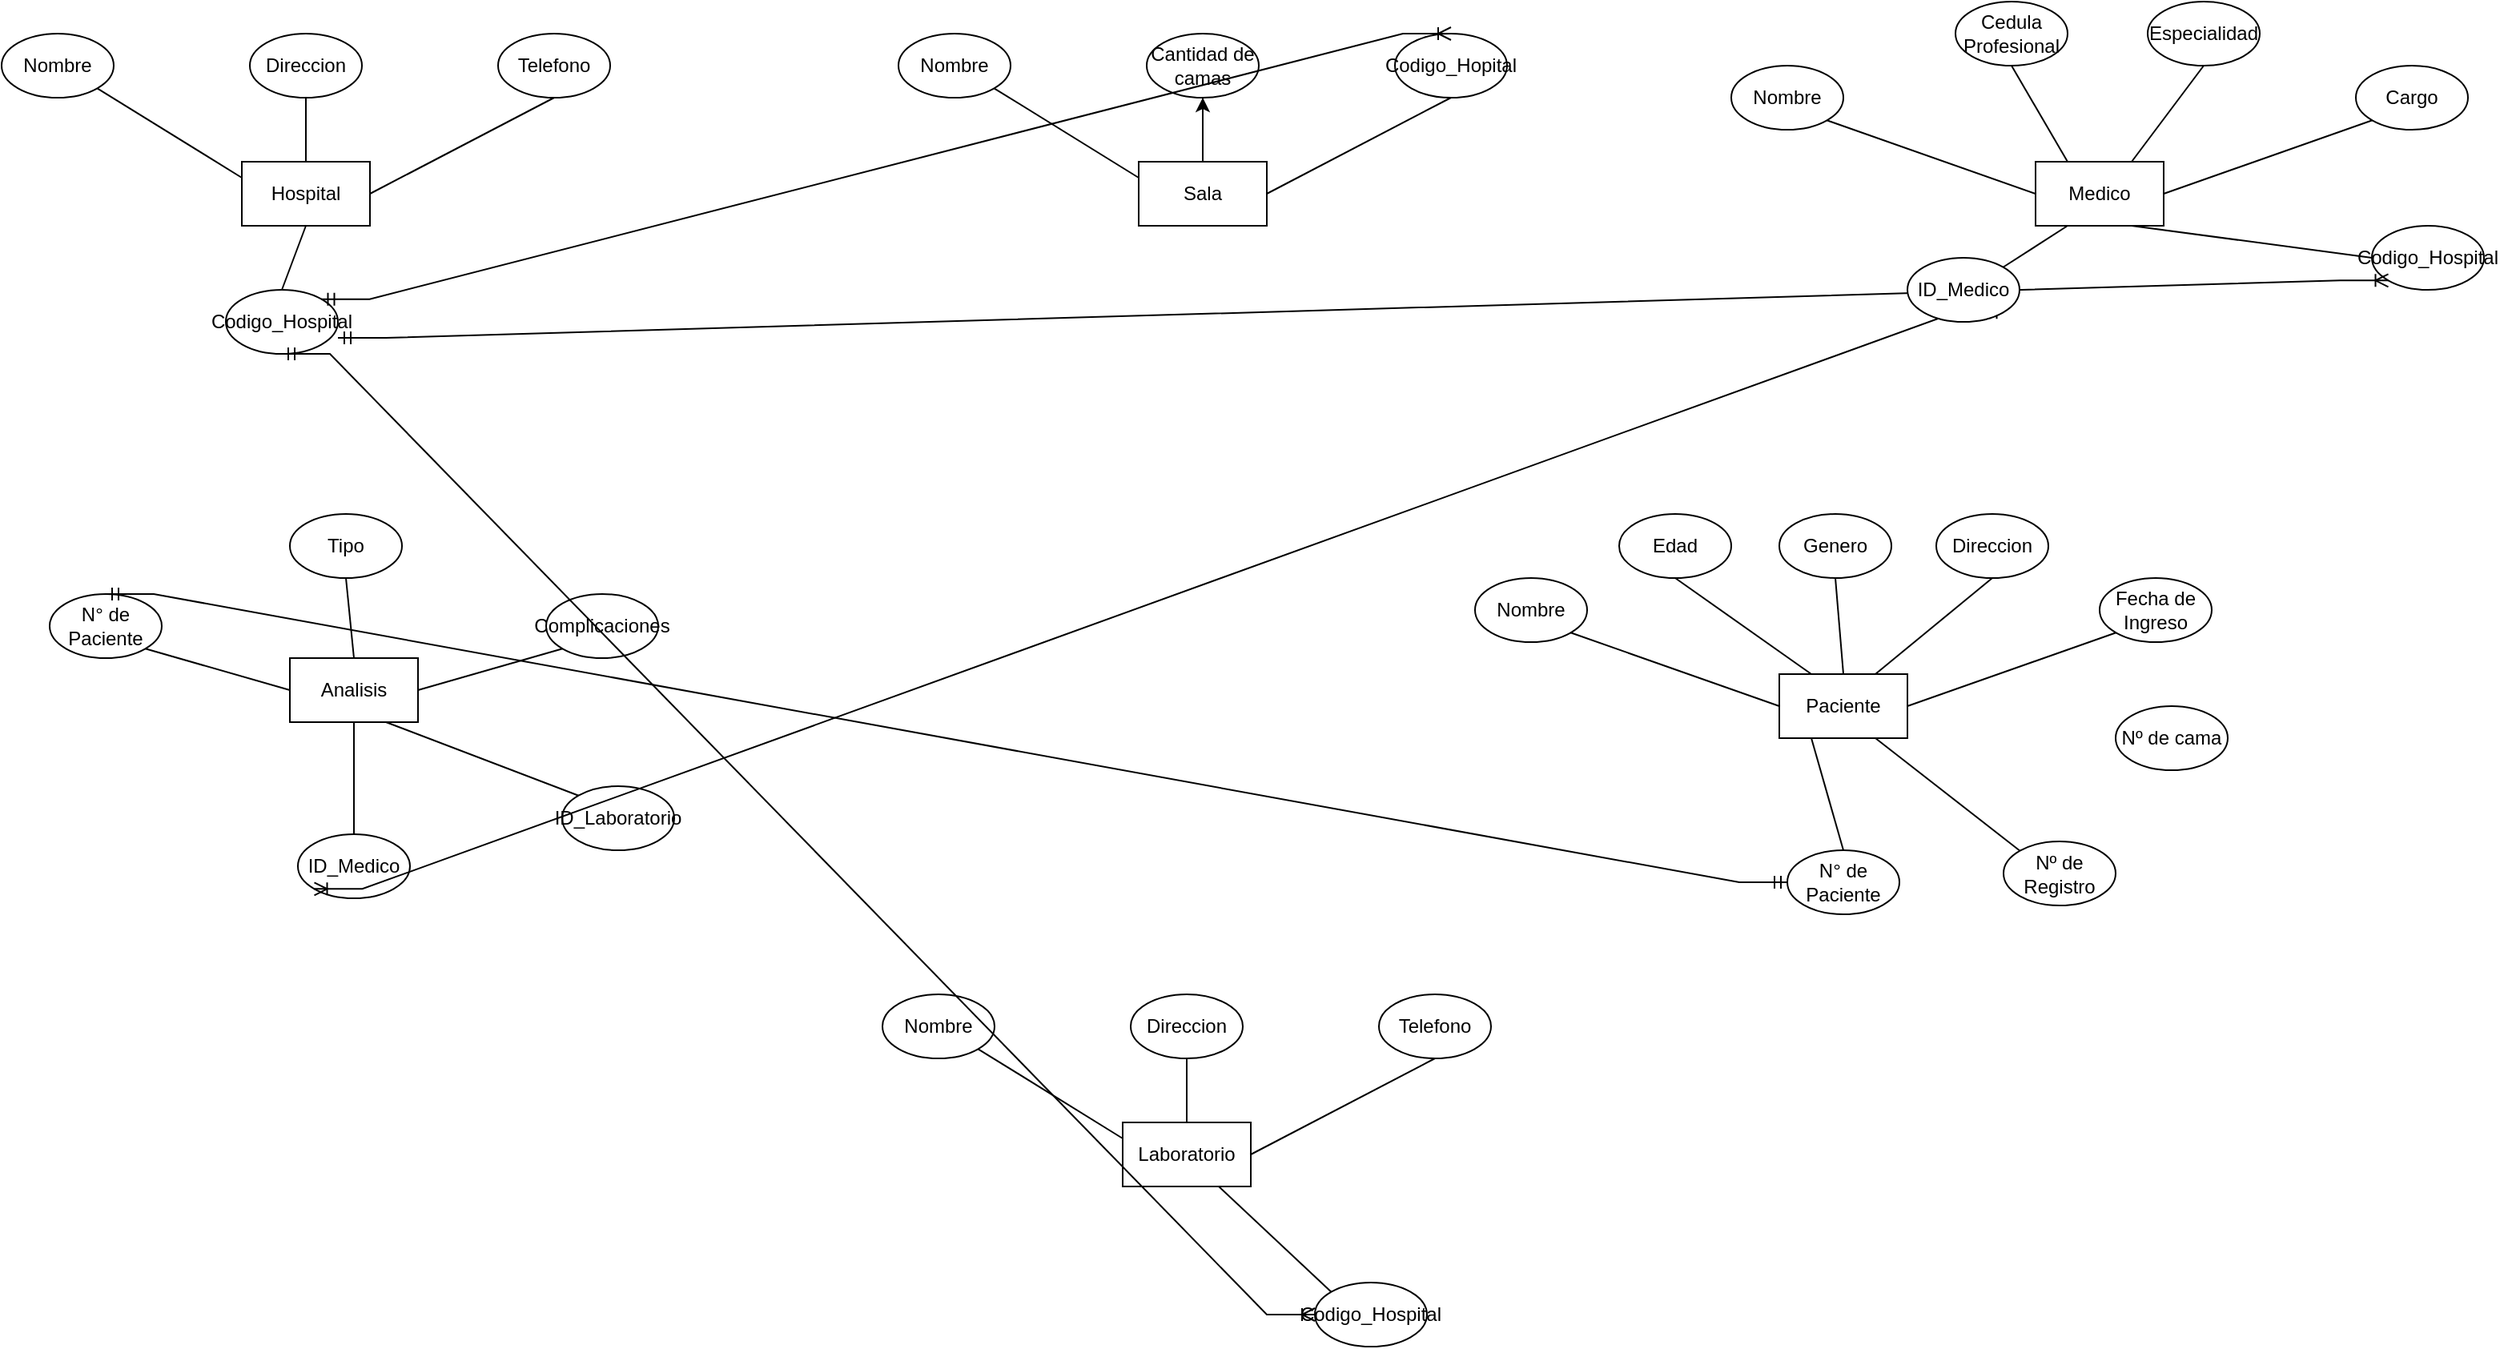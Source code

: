 <mxfile version="24.2.3" type="device" pages="2">
  <diagram id="--KN9wBG1ufBJd41Dy8y" name="Página-1">
    <mxGraphModel dx="2472" dy="1082" grid="1" gridSize="10" guides="1" tooltips="1" connect="1" arrows="1" fold="1" page="1" pageScale="1" pageWidth="827" pageHeight="1169" math="0" shadow="0">
      <root>
        <mxCell id="0" />
        <mxCell id="1" parent="0" />
        <mxCell id="BkAY-ERydtgyIVEjng0j-1" value="Nombre" style="ellipse;whiteSpace=wrap;html=1;" parent="1" vertex="1">
          <mxGeometry x="970" y="420" width="70" height="40" as="geometry" />
        </mxCell>
        <mxCell id="BkAY-ERydtgyIVEjng0j-2" value="Paciente" style="rounded=0;whiteSpace=wrap;html=1;" parent="1" vertex="1">
          <mxGeometry x="1160" y="480" width="80" height="40" as="geometry" />
        </mxCell>
        <mxCell id="BkAY-ERydtgyIVEjng0j-3" value="Edad" style="ellipse;whiteSpace=wrap;html=1;" parent="1" vertex="1">
          <mxGeometry x="1060" y="380" width="70" height="40" as="geometry" />
        </mxCell>
        <mxCell id="BkAY-ERydtgyIVEjng0j-4" value="Genero" style="ellipse;whiteSpace=wrap;html=1;" parent="1" vertex="1">
          <mxGeometry x="1160" y="380" width="70" height="40" as="geometry" />
        </mxCell>
        <mxCell id="BkAY-ERydtgyIVEjng0j-6" value="Direccion" style="ellipse;whiteSpace=wrap;html=1;" parent="1" vertex="1">
          <mxGeometry x="1258" y="380" width="70" height="40" as="geometry" />
        </mxCell>
        <mxCell id="BkAY-ERydtgyIVEjng0j-7" value="Fecha de Ingreso" style="ellipse;whiteSpace=wrap;html=1;" parent="1" vertex="1">
          <mxGeometry x="1360" y="420" width="70" height="40" as="geometry" />
        </mxCell>
        <mxCell id="BkAY-ERydtgyIVEjng0j-11" value="" style="endArrow=none;html=1;rounded=0;entryX=1;entryY=1;entryDx=0;entryDy=0;exitX=0;exitY=0.5;exitDx=0;exitDy=0;" parent="1" source="BkAY-ERydtgyIVEjng0j-2" target="BkAY-ERydtgyIVEjng0j-1" edge="1">
          <mxGeometry width="50" height="50" relative="1" as="geometry">
            <mxPoint x="1220" y="510" as="sourcePoint" />
            <mxPoint x="1050" y="460" as="targetPoint" />
          </mxGeometry>
        </mxCell>
        <mxCell id="BkAY-ERydtgyIVEjng0j-12" value="" style="endArrow=none;html=1;rounded=0;entryX=0.5;entryY=1;entryDx=0;entryDy=0;exitX=0.25;exitY=0;exitDx=0;exitDy=0;" parent="1" source="BkAY-ERydtgyIVEjng0j-2" target="BkAY-ERydtgyIVEjng0j-3" edge="1">
          <mxGeometry width="50" height="50" relative="1" as="geometry">
            <mxPoint x="1170" y="470" as="sourcePoint" />
            <mxPoint x="1100" y="430" as="targetPoint" />
          </mxGeometry>
        </mxCell>
        <mxCell id="BkAY-ERydtgyIVEjng0j-13" value="" style="endArrow=none;html=1;rounded=0;entryX=1;entryY=0.5;entryDx=0;entryDy=0;exitX=0;exitY=1;exitDx=0;exitDy=0;" parent="1" source="BkAY-ERydtgyIVEjng0j-7" target="BkAY-ERydtgyIVEjng0j-2" edge="1">
          <mxGeometry width="50" height="50" relative="1" as="geometry">
            <mxPoint x="1320" y="466" as="sourcePoint" />
            <mxPoint x="1200" y="430" as="targetPoint" />
          </mxGeometry>
        </mxCell>
        <mxCell id="BkAY-ERydtgyIVEjng0j-15" value="" style="endArrow=none;html=1;rounded=0;entryX=0.5;entryY=1;entryDx=0;entryDy=0;exitX=0.75;exitY=0;exitDx=0;exitDy=0;" parent="1" source="BkAY-ERydtgyIVEjng0j-2" target="BkAY-ERydtgyIVEjng0j-6" edge="1">
          <mxGeometry width="50" height="50" relative="1" as="geometry">
            <mxPoint x="1180" y="520" as="sourcePoint" />
            <mxPoint x="1060" y="484" as="targetPoint" />
          </mxGeometry>
        </mxCell>
        <mxCell id="BkAY-ERydtgyIVEjng0j-16" value="" style="endArrow=none;html=1;rounded=0;entryX=0.5;entryY=1;entryDx=0;entryDy=0;exitX=0.5;exitY=0;exitDx=0;exitDy=0;" parent="1" source="BkAY-ERydtgyIVEjng0j-2" target="BkAY-ERydtgyIVEjng0j-4" edge="1">
          <mxGeometry width="50" height="50" relative="1" as="geometry">
            <mxPoint x="1195" y="470" as="sourcePoint" />
            <mxPoint x="1070" y="494" as="targetPoint" />
          </mxGeometry>
        </mxCell>
        <mxCell id="BkAY-ERydtgyIVEjng0j-17" value="Medico" style="rounded=0;whiteSpace=wrap;html=1;" parent="1" vertex="1">
          <mxGeometry x="1320" y="160" width="80" height="40" as="geometry" />
        </mxCell>
        <mxCell id="BkAY-ERydtgyIVEjng0j-18" value="Nombre" style="ellipse;whiteSpace=wrap;html=1;" parent="1" vertex="1">
          <mxGeometry x="1130" y="100" width="70" height="40" as="geometry" />
        </mxCell>
        <mxCell id="BkAY-ERydtgyIVEjng0j-19" value="Cedula Profesional" style="ellipse;whiteSpace=wrap;html=1;" parent="1" vertex="1">
          <mxGeometry x="1270" y="60" width="70" height="40" as="geometry" />
        </mxCell>
        <mxCell id="BkAY-ERydtgyIVEjng0j-20" value="Especialidad" style="ellipse;whiteSpace=wrap;html=1;" parent="1" vertex="1">
          <mxGeometry x="1390" y="60" width="70" height="40" as="geometry" />
        </mxCell>
        <mxCell id="BkAY-ERydtgyIVEjng0j-21" value="Cargo" style="ellipse;whiteSpace=wrap;html=1;" parent="1" vertex="1">
          <mxGeometry x="1520" y="100" width="70" height="40" as="geometry" />
        </mxCell>
        <mxCell id="BkAY-ERydtgyIVEjng0j-22" value="" style="endArrow=none;html=1;rounded=0;entryX=1;entryY=1;entryDx=0;entryDy=0;exitX=0;exitY=0.5;exitDx=0;exitDy=0;" parent="1" source="BkAY-ERydtgyIVEjng0j-17" target="BkAY-ERydtgyIVEjng0j-18" edge="1">
          <mxGeometry width="50" height="50" relative="1" as="geometry">
            <mxPoint x="1320" y="186" as="sourcePoint" />
            <mxPoint x="1190" y="140" as="targetPoint" />
          </mxGeometry>
        </mxCell>
        <mxCell id="BkAY-ERydtgyIVEjng0j-23" value="" style="endArrow=none;html=1;rounded=0;entryX=0.5;entryY=1;entryDx=0;entryDy=0;exitX=0.25;exitY=0;exitDx=0;exitDy=0;" parent="1" source="BkAY-ERydtgyIVEjng0j-17" target="BkAY-ERydtgyIVEjng0j-19" edge="1">
          <mxGeometry width="50" height="50" relative="1" as="geometry">
            <mxPoint x="1375" y="160" as="sourcePoint" />
            <mxPoint x="1290" y="100" as="targetPoint" />
          </mxGeometry>
        </mxCell>
        <mxCell id="BkAY-ERydtgyIVEjng0j-24" value="" style="endArrow=none;html=1;rounded=0;entryX=0.5;entryY=1;entryDx=0;entryDy=0;exitX=0.75;exitY=0;exitDx=0;exitDy=0;" parent="1" source="BkAY-ERydtgyIVEjng0j-17" target="BkAY-ERydtgyIVEjng0j-20" edge="1">
          <mxGeometry width="50" height="50" relative="1" as="geometry">
            <mxPoint x="1460" y="160" as="sourcePoint" />
            <mxPoint x="1375" y="100" as="targetPoint" />
          </mxGeometry>
        </mxCell>
        <mxCell id="BkAY-ERydtgyIVEjng0j-25" value="" style="endArrow=none;html=1;rounded=0;entryX=1;entryY=0.5;entryDx=0;entryDy=0;exitX=0;exitY=1;exitDx=0;exitDy=0;" parent="1" source="BkAY-ERydtgyIVEjng0j-21" target="BkAY-ERydtgyIVEjng0j-17" edge="1">
          <mxGeometry width="50" height="50" relative="1" as="geometry">
            <mxPoint x="1530" y="140" as="sourcePoint" />
            <mxPoint x="1400" y="186" as="targetPoint" />
          </mxGeometry>
        </mxCell>
        <mxCell id="BkAY-ERydtgyIVEjng0j-26" value="Analisis" style="rounded=0;whiteSpace=wrap;html=1;" parent="1" vertex="1">
          <mxGeometry x="230" y="470" width="80" height="40" as="geometry" />
        </mxCell>
        <mxCell id="BkAY-ERydtgyIVEjng0j-27" value="N° de Paciente" style="ellipse;whiteSpace=wrap;html=1;" parent="1" vertex="1">
          <mxGeometry x="80" y="430" width="70" height="40" as="geometry" />
        </mxCell>
        <mxCell id="BkAY-ERydtgyIVEjng0j-28" value="Tipo" style="ellipse;whiteSpace=wrap;html=1;" parent="1" vertex="1">
          <mxGeometry x="230" y="380" width="70" height="40" as="geometry" />
        </mxCell>
        <mxCell id="BkAY-ERydtgyIVEjng0j-29" value="Complicaciones" style="ellipse;whiteSpace=wrap;html=1;" parent="1" vertex="1">
          <mxGeometry x="390" y="430" width="70" height="40" as="geometry" />
        </mxCell>
        <mxCell id="BkAY-ERydtgyIVEjng0j-30" value="" style="endArrow=none;html=1;rounded=0;entryX=1;entryY=1;entryDx=0;entryDy=0;exitX=0;exitY=0.5;exitDx=0;exitDy=0;" parent="1" source="BkAY-ERydtgyIVEjng0j-26" target="BkAY-ERydtgyIVEjng0j-27" edge="1">
          <mxGeometry width="50" height="50" relative="1" as="geometry">
            <mxPoint x="290" y="590" as="sourcePoint" />
            <mxPoint x="340" y="540" as="targetPoint" />
          </mxGeometry>
        </mxCell>
        <mxCell id="BkAY-ERydtgyIVEjng0j-32" value="" style="endArrow=none;html=1;rounded=0;entryX=0.5;entryY=1;entryDx=0;entryDy=0;exitX=0.5;exitY=0;exitDx=0;exitDy=0;" parent="1" source="BkAY-ERydtgyIVEjng0j-26" target="BkAY-ERydtgyIVEjng0j-28" edge="1">
          <mxGeometry width="50" height="50" relative="1" as="geometry">
            <mxPoint x="265" y="470" as="sourcePoint" />
            <mxPoint x="238" y="430" as="targetPoint" />
          </mxGeometry>
        </mxCell>
        <mxCell id="BkAY-ERydtgyIVEjng0j-33" value="" style="endArrow=none;html=1;rounded=0;entryX=1;entryY=0.5;entryDx=0;entryDy=0;exitX=0;exitY=1;exitDx=0;exitDy=0;" parent="1" source="BkAY-ERydtgyIVEjng0j-29" target="BkAY-ERydtgyIVEjng0j-26" edge="1">
          <mxGeometry width="50" height="50" relative="1" as="geometry">
            <mxPoint x="408" y="510" as="sourcePoint" />
            <mxPoint x="318" y="484" as="targetPoint" />
          </mxGeometry>
        </mxCell>
        <mxCell id="Ype4rwz5x-V7pPe2_TVL-1" value="Hospital" style="rounded=0;whiteSpace=wrap;html=1;" vertex="1" parent="1">
          <mxGeometry x="200" y="160" width="80" height="40" as="geometry" />
        </mxCell>
        <mxCell id="deukkS8LywyFqDruHAhx-1" value="Nombre" style="ellipse;whiteSpace=wrap;html=1;" vertex="1" parent="1">
          <mxGeometry x="50" y="80" width="70" height="40" as="geometry" />
        </mxCell>
        <mxCell id="deukkS8LywyFqDruHAhx-2" value="" style="endArrow=none;html=1;rounded=0;entryX=1;entryY=1;entryDx=0;entryDy=0;exitX=0;exitY=0.25;exitDx=0;exitDy=0;" edge="1" parent="1" target="deukkS8LywyFqDruHAhx-1" source="Ype4rwz5x-V7pPe2_TVL-1">
          <mxGeometry width="50" height="50" relative="1" as="geometry">
            <mxPoint x="240" y="160" as="sourcePoint" />
            <mxPoint x="130" y="120" as="targetPoint" />
          </mxGeometry>
        </mxCell>
        <mxCell id="vUE_Ia7UiEIY_TFTtTO3-1" value="Direccion" style="ellipse;whiteSpace=wrap;html=1;" vertex="1" parent="1">
          <mxGeometry x="205" y="80" width="70" height="40" as="geometry" />
        </mxCell>
        <mxCell id="vUE_Ia7UiEIY_TFTtTO3-2" value="" style="endArrow=none;html=1;rounded=0;entryX=0.5;entryY=1;entryDx=0;entryDy=0;exitX=0.5;exitY=0;exitDx=0;exitDy=0;" edge="1" parent="1" target="vUE_Ia7UiEIY_TFTtTO3-1" source="Ype4rwz5x-V7pPe2_TVL-1">
          <mxGeometry width="50" height="50" relative="1" as="geometry">
            <mxPoint x="410" y="420" as="sourcePoint" />
            <mxPoint x="300" y="380" as="targetPoint" />
          </mxGeometry>
        </mxCell>
        <mxCell id="vUE_Ia7UiEIY_TFTtTO3-3" value="Telefono" style="ellipse;whiteSpace=wrap;html=1;" vertex="1" parent="1">
          <mxGeometry x="360" y="80" width="70" height="40" as="geometry" />
        </mxCell>
        <mxCell id="vUE_Ia7UiEIY_TFTtTO3-4" value="" style="endArrow=none;html=1;rounded=0;entryX=0.5;entryY=1;entryDx=0;entryDy=0;exitX=1;exitY=0.5;exitDx=0;exitDy=0;" edge="1" parent="1" target="vUE_Ia7UiEIY_TFTtTO3-3" source="Ype4rwz5x-V7pPe2_TVL-1">
          <mxGeometry width="50" height="50" relative="1" as="geometry">
            <mxPoint x="620" y="420" as="sourcePoint" />
            <mxPoint x="510" y="380" as="targetPoint" />
          </mxGeometry>
        </mxCell>
        <mxCell id="YtqyFXe9dE8dsi6HtzwA-1" value="" style="edgeStyle=orthogonalEdgeStyle;rounded=0;orthogonalLoop=1;jettySize=auto;html=1;" edge="1" parent="1" source="qw24OhlKehXcE-IVVau1-1" target="qw24OhlKehXcE-IVVau1-4">
          <mxGeometry relative="1" as="geometry" />
        </mxCell>
        <mxCell id="qw24OhlKehXcE-IVVau1-1" value="Sala" style="rounded=0;whiteSpace=wrap;html=1;" vertex="1" parent="1">
          <mxGeometry x="760" y="160" width="80" height="40" as="geometry" />
        </mxCell>
        <mxCell id="qw24OhlKehXcE-IVVau1-2" value="Nombre" style="ellipse;whiteSpace=wrap;html=1;" vertex="1" parent="1">
          <mxGeometry x="610" y="80" width="70" height="40" as="geometry" />
        </mxCell>
        <mxCell id="qw24OhlKehXcE-IVVau1-3" value="" style="endArrow=none;html=1;rounded=0;entryX=1;entryY=1;entryDx=0;entryDy=0;exitX=0;exitY=0.25;exitDx=0;exitDy=0;" edge="1" parent="1" source="qw24OhlKehXcE-IVVau1-1" target="qw24OhlKehXcE-IVVau1-2">
          <mxGeometry width="50" height="50" relative="1" as="geometry">
            <mxPoint x="800" y="160" as="sourcePoint" />
            <mxPoint x="690" y="120" as="targetPoint" />
          </mxGeometry>
        </mxCell>
        <mxCell id="qw24OhlKehXcE-IVVau1-4" value="Cantidad de camas" style="ellipse;whiteSpace=wrap;html=1;" vertex="1" parent="1">
          <mxGeometry x="765" y="80" width="70" height="40" as="geometry" />
        </mxCell>
        <mxCell id="qw24OhlKehXcE-IVVau1-5" value="" style="endArrow=none;html=1;rounded=0;entryX=0.5;entryY=1;entryDx=0;entryDy=0;exitX=0.5;exitY=0;exitDx=0;exitDy=0;" edge="1" parent="1" source="qw24OhlKehXcE-IVVau1-1" target="qw24OhlKehXcE-IVVau1-4">
          <mxGeometry width="50" height="50" relative="1" as="geometry">
            <mxPoint x="970" y="420" as="sourcePoint" />
            <mxPoint x="860" y="380" as="targetPoint" />
          </mxGeometry>
        </mxCell>
        <mxCell id="qw24OhlKehXcE-IVVau1-6" value="Codigo_Hopital" style="ellipse;whiteSpace=wrap;html=1;" vertex="1" parent="1">
          <mxGeometry x="920" y="80" width="70" height="40" as="geometry" />
        </mxCell>
        <mxCell id="qw24OhlKehXcE-IVVau1-7" value="" style="endArrow=none;html=1;rounded=0;entryX=0.5;entryY=1;entryDx=0;entryDy=0;exitX=1;exitY=0.5;exitDx=0;exitDy=0;" edge="1" parent="1" source="qw24OhlKehXcE-IVVau1-1" target="qw24OhlKehXcE-IVVau1-6">
          <mxGeometry width="50" height="50" relative="1" as="geometry">
            <mxPoint x="1180" y="420" as="sourcePoint" />
            <mxPoint x="1070" y="380" as="targetPoint" />
          </mxGeometry>
        </mxCell>
        <mxCell id="wBiYKllOBt2RnR2RW6DY-3" value="Codigo_Hospital" style="ellipse;whiteSpace=wrap;html=1;" vertex="1" parent="1">
          <mxGeometry x="1530" y="200" width="70" height="40" as="geometry" />
        </mxCell>
        <mxCell id="wBiYKllOBt2RnR2RW6DY-4" value="" style="endArrow=none;html=1;rounded=0;entryX=0.75;entryY=1;entryDx=0;entryDy=0;exitX=0;exitY=0.5;exitDx=0;exitDy=0;" edge="1" parent="1" source="wBiYKllOBt2RnR2RW6DY-3" target="BkAY-ERydtgyIVEjng0j-17">
          <mxGeometry width="50" height="50" relative="1" as="geometry">
            <mxPoint x="1541" y="144" as="sourcePoint" />
            <mxPoint x="1410" y="190" as="targetPoint" />
          </mxGeometry>
        </mxCell>
        <mxCell id="TwzaHapSJhUQ4fgOnEW9-1" value="N° de Paciente" style="ellipse;whiteSpace=wrap;html=1;" vertex="1" parent="1">
          <mxGeometry x="1165" y="590" width="70" height="40" as="geometry" />
        </mxCell>
        <mxCell id="EVYPqk2PkmVIBGX-ES4Y-1" value="Nº de cama" style="ellipse;whiteSpace=wrap;html=1;" vertex="1" parent="1">
          <mxGeometry x="1370" y="500" width="70" height="40" as="geometry" />
        </mxCell>
        <mxCell id="EVYPqk2PkmVIBGX-ES4Y-2" value="Nº de Registro" style="ellipse;whiteSpace=wrap;html=1;" vertex="1" parent="1">
          <mxGeometry x="1300" y="584.5" width="70" height="40" as="geometry" />
        </mxCell>
        <mxCell id="Lge19VEqL7IVzvBELTbh-1" value="" style="endArrow=none;html=1;rounded=0;entryX=0.75;entryY=1;entryDx=0;entryDy=0;exitX=0;exitY=0;exitDx=0;exitDy=0;" edge="1" parent="1" source="EVYPqk2PkmVIBGX-ES4Y-2" target="BkAY-ERydtgyIVEjng0j-2">
          <mxGeometry width="50" height="50" relative="1" as="geometry">
            <mxPoint x="1381" y="464" as="sourcePoint" />
            <mxPoint x="1250" y="510" as="targetPoint" />
          </mxGeometry>
        </mxCell>
        <mxCell id="Lge19VEqL7IVzvBELTbh-2" value="" style="endArrow=none;html=1;rounded=0;entryX=0.25;entryY=1;entryDx=0;entryDy=0;exitX=0.5;exitY=0;exitDx=0;exitDy=0;" edge="1" parent="1" source="TwzaHapSJhUQ4fgOnEW9-1" target="BkAY-ERydtgyIVEjng0j-2">
          <mxGeometry width="50" height="50" relative="1" as="geometry">
            <mxPoint x="1391" y="474" as="sourcePoint" />
            <mxPoint x="1260" y="520" as="targetPoint" />
          </mxGeometry>
        </mxCell>
        <mxCell id="zVV_AP1XIEcbL85HkKjN-1" value="ID_Laboratorio" style="ellipse;whiteSpace=wrap;html=1;" vertex="1" parent="1">
          <mxGeometry x="400" y="550" width="70" height="40" as="geometry" />
        </mxCell>
        <mxCell id="fFrPEED3vUIxeEDkB_Aq-1" value="ID_Medico" style="ellipse;whiteSpace=wrap;html=1;" vertex="1" parent="1">
          <mxGeometry x="235" y="580" width="70" height="40" as="geometry" />
        </mxCell>
        <mxCell id="E-Z3v_V__tePTf4y4zeT-1" value="" style="endArrow=none;html=1;rounded=0;entryX=0.5;entryY=1;entryDx=0;entryDy=0;exitX=0.5;exitY=0;exitDx=0;exitDy=0;" edge="1" parent="1" source="fFrPEED3vUIxeEDkB_Aq-1" target="BkAY-ERydtgyIVEjng0j-26">
          <mxGeometry width="50" height="50" relative="1" as="geometry">
            <mxPoint x="411" y="474" as="sourcePoint" />
            <mxPoint x="320" y="500" as="targetPoint" />
          </mxGeometry>
        </mxCell>
        <mxCell id="E-Z3v_V__tePTf4y4zeT-2" value="" style="endArrow=none;html=1;rounded=0;entryX=0.75;entryY=1;entryDx=0;entryDy=0;exitX=0;exitY=0;exitDx=0;exitDy=0;" edge="1" parent="1" source="zVV_AP1XIEcbL85HkKjN-1" target="BkAY-ERydtgyIVEjng0j-26">
          <mxGeometry width="50" height="50" relative="1" as="geometry">
            <mxPoint x="421" y="484" as="sourcePoint" />
            <mxPoint x="330" y="510" as="targetPoint" />
          </mxGeometry>
        </mxCell>
        <mxCell id="WlTAMvZyx4YK8jeDspD9-8" value="Laboratorio" style="rounded=0;whiteSpace=wrap;html=1;" vertex="1" parent="1">
          <mxGeometry x="750" y="760" width="80" height="40" as="geometry" />
        </mxCell>
        <mxCell id="WlTAMvZyx4YK8jeDspD9-9" value="Nombre" style="ellipse;whiteSpace=wrap;html=1;" vertex="1" parent="1">
          <mxGeometry x="600" y="680" width="70" height="40" as="geometry" />
        </mxCell>
        <mxCell id="WlTAMvZyx4YK8jeDspD9-10" value="" style="endArrow=none;html=1;rounded=0;entryX=1;entryY=1;entryDx=0;entryDy=0;exitX=0;exitY=0.25;exitDx=0;exitDy=0;" edge="1" parent="1" source="WlTAMvZyx4YK8jeDspD9-8" target="WlTAMvZyx4YK8jeDspD9-9">
          <mxGeometry width="50" height="50" relative="1" as="geometry">
            <mxPoint x="790" y="760" as="sourcePoint" />
            <mxPoint x="680" y="720" as="targetPoint" />
          </mxGeometry>
        </mxCell>
        <mxCell id="WlTAMvZyx4YK8jeDspD9-11" value="Direccion" style="ellipse;whiteSpace=wrap;html=1;" vertex="1" parent="1">
          <mxGeometry x="755" y="680" width="70" height="40" as="geometry" />
        </mxCell>
        <mxCell id="WlTAMvZyx4YK8jeDspD9-12" value="" style="endArrow=none;html=1;rounded=0;entryX=0.5;entryY=1;entryDx=0;entryDy=0;exitX=0.5;exitY=0;exitDx=0;exitDy=0;" edge="1" parent="1" source="WlTAMvZyx4YK8jeDspD9-8" target="WlTAMvZyx4YK8jeDspD9-11">
          <mxGeometry width="50" height="50" relative="1" as="geometry">
            <mxPoint x="960" y="1020" as="sourcePoint" />
            <mxPoint x="850" y="980" as="targetPoint" />
          </mxGeometry>
        </mxCell>
        <mxCell id="WlTAMvZyx4YK8jeDspD9-13" value="Telefono" style="ellipse;whiteSpace=wrap;html=1;" vertex="1" parent="1">
          <mxGeometry x="910" y="680" width="70" height="40" as="geometry" />
        </mxCell>
        <mxCell id="WlTAMvZyx4YK8jeDspD9-14" value="" style="endArrow=none;html=1;rounded=0;entryX=0.5;entryY=1;entryDx=0;entryDy=0;exitX=1;exitY=0.5;exitDx=0;exitDy=0;" edge="1" parent="1" source="WlTAMvZyx4YK8jeDspD9-8" target="WlTAMvZyx4YK8jeDspD9-13">
          <mxGeometry width="50" height="50" relative="1" as="geometry">
            <mxPoint x="1170" y="1020" as="sourcePoint" />
            <mxPoint x="1060" y="980" as="targetPoint" />
          </mxGeometry>
        </mxCell>
        <mxCell id="-SULMKt6_x3YZZf5XRQn-1" value="Codigo_Hospital" style="ellipse;whiteSpace=wrap;html=1;" vertex="1" parent="1">
          <mxGeometry x="870" y="860" width="70" height="40" as="geometry" />
        </mxCell>
        <mxCell id="-SULMKt6_x3YZZf5XRQn-3" value="" style="endArrow=none;html=1;rounded=0;entryX=0;entryY=0;entryDx=0;entryDy=0;exitX=0.75;exitY=1;exitDx=0;exitDy=0;" edge="1" parent="1" source="WlTAMvZyx4YK8jeDspD9-8" target="-SULMKt6_x3YZZf5XRQn-1">
          <mxGeometry width="50" height="50" relative="1" as="geometry">
            <mxPoint x="840" y="790" as="sourcePoint" />
            <mxPoint x="955" y="730" as="targetPoint" />
          </mxGeometry>
        </mxCell>
        <mxCell id="dZ0g3BrMPU-0k92_JrFC-1" value="" style="edgeStyle=entityRelationEdgeStyle;fontSize=12;html=1;endArrow=ERoneToMany;startArrow=ERmandOne;rounded=0;entryX=0;entryY=1;entryDx=0;entryDy=0;exitX=0.5;exitY=1;exitDx=0;exitDy=0;" edge="1" parent="1" target="wBiYKllOBt2RnR2RW6DY-3">
          <mxGeometry width="100" height="100" relative="1" as="geometry">
            <mxPoint x="260" y="270" as="sourcePoint" />
            <mxPoint x="1585" y="310" as="targetPoint" />
            <Array as="points">
              <mxPoint x="330" y="200" />
              <mxPoint x="500" y="130" />
              <mxPoint x="520" y="340" />
              <mxPoint x="470" y="340" />
              <mxPoint x="370" y="660" />
              <mxPoint x="330" y="370" />
              <mxPoint x="310" y="290" />
              <mxPoint x="310" y="380" />
              <mxPoint x="300" y="290" />
              <mxPoint x="300" y="320" />
            </Array>
          </mxGeometry>
        </mxCell>
        <mxCell id="iEp9c5O9gxGBsyX9Mn49-1" value="Codigo_Hospital" style="ellipse;whiteSpace=wrap;html=1;" vertex="1" parent="1">
          <mxGeometry x="190" y="240" width="70" height="40" as="geometry" />
        </mxCell>
        <mxCell id="iEp9c5O9gxGBsyX9Mn49-2" value="" style="endArrow=none;html=1;rounded=0;entryX=0.5;entryY=0;entryDx=0;entryDy=0;exitX=0.5;exitY=1;exitDx=0;exitDy=0;" edge="1" parent="1" source="Ype4rwz5x-V7pPe2_TVL-1" target="iEp9c5O9gxGBsyX9Mn49-1">
          <mxGeometry width="50" height="50" relative="1" as="geometry">
            <mxPoint x="210" y="180" as="sourcePoint" />
            <mxPoint x="119" y="124" as="targetPoint" />
          </mxGeometry>
        </mxCell>
        <mxCell id="xWZ1BkZvYAJg6KCrZie3-1" value="" style="edgeStyle=entityRelationEdgeStyle;fontSize=12;html=1;endArrow=ERoneToMany;startArrow=ERmandOne;rounded=0;exitX=0.5;exitY=1;exitDx=0;exitDy=0;entryX=0;entryY=0.5;entryDx=0;entryDy=0;" edge="1" parent="1" source="iEp9c5O9gxGBsyX9Mn49-1" target="-SULMKt6_x3YZZf5XRQn-1">
          <mxGeometry width="100" height="100" relative="1" as="geometry">
            <mxPoint x="900" y="370" as="sourcePoint" />
            <mxPoint x="710" y="745" as="targetPoint" />
            <Array as="points">
              <mxPoint x="700" y="375" />
              <mxPoint x="950" y="365" />
              <mxPoint x="680" y="455" />
              <mxPoint x="1090" y="505" />
              <mxPoint x="990" y="825" />
              <mxPoint x="950" y="535" />
              <mxPoint x="930" y="455" />
              <mxPoint x="930" y="545" />
              <mxPoint x="920" y="455" />
              <mxPoint x="920" y="485" />
            </Array>
          </mxGeometry>
        </mxCell>
        <mxCell id="4snBfBb9WxktRck4TlY6-1" value="" style="edgeStyle=entityRelationEdgeStyle;fontSize=12;html=1;endArrow=ERoneToMany;startArrow=ERmandOne;rounded=0;exitX=1;exitY=0;exitDx=0;exitDy=0;entryX=0.5;entryY=0;entryDx=0;entryDy=0;" edge="1" parent="1" source="iEp9c5O9gxGBsyX9Mn49-1" target="qw24OhlKehXcE-IVVau1-6">
          <mxGeometry width="100" height="100" relative="1" as="geometry">
            <mxPoint x="270" y="135" as="sourcePoint" />
            <mxPoint x="80" y="510" as="targetPoint" />
            <Array as="points">
              <mxPoint x="70" y="140" />
              <mxPoint x="320" y="130" />
              <mxPoint x="50" y="220" />
              <mxPoint x="460" y="270" />
              <mxPoint x="360" y="590" />
              <mxPoint x="320" y="300" />
              <mxPoint x="300" y="220" />
              <mxPoint x="300" y="310" />
              <mxPoint x="290" y="220" />
              <mxPoint x="290" y="250" />
            </Array>
          </mxGeometry>
        </mxCell>
        <mxCell id="4zWYtrtPNYV_zHv6I-DA-1" value="" style="edgeStyle=entityRelationEdgeStyle;fontSize=12;html=1;endArrow=ERoneToMany;startArrow=ERmandOne;rounded=0;entryX=0;entryY=1;entryDx=0;entryDy=0;exitX=1;exitY=1;exitDx=0;exitDy=0;" edge="1" parent="1" source="4zWYtrtPNYV_zHv6I-DA-2" target="fFrPEED3vUIxeEDkB_Aq-1">
          <mxGeometry width="100" height="100" relative="1" as="geometry">
            <mxPoint x="1276" y="275" as="sourcePoint" />
            <mxPoint x="330" y="470" as="targetPoint" />
            <Array as="points">
              <mxPoint x="1126" y="255" />
            </Array>
          </mxGeometry>
        </mxCell>
        <mxCell id="4zWYtrtPNYV_zHv6I-DA-2" value="ID_Medico" style="ellipse;whiteSpace=wrap;html=1;" vertex="1" parent="1">
          <mxGeometry x="1240" y="220" width="70" height="40" as="geometry" />
        </mxCell>
        <mxCell id="ZY5hywd-oavjjuruDTsW-1" value="" style="endArrow=none;html=1;rounded=0;entryX=1;entryY=0;entryDx=0;entryDy=0;exitX=0.25;exitY=1;exitDx=0;exitDy=0;" edge="1" parent="1" source="BkAY-ERydtgyIVEjng0j-17" target="4zWYtrtPNYV_zHv6I-DA-2">
          <mxGeometry width="50" height="50" relative="1" as="geometry">
            <mxPoint x="1330" y="190" as="sourcePoint" />
            <mxPoint x="1199" y="144" as="targetPoint" />
          </mxGeometry>
        </mxCell>
        <mxCell id="Nv7yRbcQLCyzuLhQPgES-1" value="" style="edgeStyle=entityRelationEdgeStyle;fontSize=12;html=1;endArrow=ERmandOne;startArrow=ERmandOne;rounded=0;entryX=0;entryY=0.5;entryDx=0;entryDy=0;exitX=0.5;exitY=0;exitDx=0;exitDy=0;" edge="1" parent="1" source="BkAY-ERydtgyIVEjng0j-27" target="TwzaHapSJhUQ4fgOnEW9-1">
          <mxGeometry width="100" height="100" relative="1" as="geometry">
            <mxPoint x="140" y="440" as="sourcePoint" />
            <mxPoint x="1190" y="580" as="targetPoint" />
            <Array as="points">
              <mxPoint x="130" y="470" />
              <mxPoint x="585" y="370" />
              <mxPoint x="170" y="670" />
              <mxPoint x="635" y="610" />
              <mxPoint x="675" y="400" />
              <mxPoint x="665" y="570" />
            </Array>
          </mxGeometry>
        </mxCell>
      </root>
    </mxGraphModel>
  </diagram>
  <diagram id="vS7-jS8rgRlx-qeF3oVw" name="Página-2">
    <mxGraphModel dx="1454" dy="636" grid="1" gridSize="10" guides="1" tooltips="1" connect="1" arrows="1" fold="1" page="1" pageScale="1" pageWidth="827" pageHeight="1169" math="0" shadow="0">
      <root>
        <mxCell id="0" />
        <mxCell id="1" parent="0" />
        <mxCell id="osJfZ-UJXm_4ArlpplaK-1" value="Paciente" style="shape=table;startSize=30;container=1;collapsible=1;childLayout=tableLayout;fixedRows=1;rowLines=0;fontStyle=1;align=center;resizeLast=1;html=1;" parent="1" vertex="1">
          <mxGeometry x="610" y="404" width="180" height="270.0" as="geometry" />
        </mxCell>
        <mxCell id="osJfZ-UJXm_4ArlpplaK-2" value="" style="shape=tableRow;horizontal=0;startSize=0;swimlaneHead=0;swimlaneBody=0;fillColor=none;collapsible=0;dropTarget=0;points=[[0,0.5],[1,0.5]];portConstraint=eastwest;top=0;left=0;right=0;bottom=1;" parent="osJfZ-UJXm_4ArlpplaK-1" vertex="1">
          <mxGeometry y="30" width="180" height="30" as="geometry" />
        </mxCell>
        <mxCell id="osJfZ-UJXm_4ArlpplaK-3" value="PK" style="shape=partialRectangle;connectable=0;fillColor=none;top=0;left=0;bottom=0;right=0;fontStyle=1;overflow=hidden;whiteSpace=wrap;html=1;" parent="osJfZ-UJXm_4ArlpplaK-2" vertex="1">
          <mxGeometry width="30" height="30" as="geometry">
            <mxRectangle width="30" height="30" as="alternateBounds" />
          </mxGeometry>
        </mxCell>
        <mxCell id="osJfZ-UJXm_4ArlpplaK-4" value="N° de Paciente" style="shape=partialRectangle;connectable=0;fillColor=none;top=0;left=0;bottom=0;right=0;align=left;spacingLeft=6;fontStyle=5;overflow=hidden;whiteSpace=wrap;html=1;" parent="osJfZ-UJXm_4ArlpplaK-2" vertex="1">
          <mxGeometry x="30" width="150" height="30" as="geometry">
            <mxRectangle width="150" height="30" as="alternateBounds" />
          </mxGeometry>
        </mxCell>
        <mxCell id="osJfZ-UJXm_4ArlpplaK-5" value="" style="shape=tableRow;horizontal=0;startSize=0;swimlaneHead=0;swimlaneBody=0;fillColor=none;collapsible=0;dropTarget=0;points=[[0,0.5],[1,0.5]];portConstraint=eastwest;top=0;left=0;right=0;bottom=0;" parent="osJfZ-UJXm_4ArlpplaK-1" vertex="1">
          <mxGeometry y="60" width="180" height="30" as="geometry" />
        </mxCell>
        <mxCell id="osJfZ-UJXm_4ArlpplaK-6" value="" style="shape=partialRectangle;connectable=0;fillColor=none;top=0;left=0;bottom=0;right=0;editable=1;overflow=hidden;whiteSpace=wrap;html=1;" parent="osJfZ-UJXm_4ArlpplaK-5" vertex="1">
          <mxGeometry width="30" height="30" as="geometry">
            <mxRectangle width="30" height="30" as="alternateBounds" />
          </mxGeometry>
        </mxCell>
        <mxCell id="osJfZ-UJXm_4ArlpplaK-7" value="Nombre" style="shape=partialRectangle;connectable=0;fillColor=none;top=0;left=0;bottom=0;right=0;align=left;spacingLeft=6;overflow=hidden;whiteSpace=wrap;html=1;" parent="osJfZ-UJXm_4ArlpplaK-5" vertex="1">
          <mxGeometry x="30" width="150" height="30" as="geometry">
            <mxRectangle width="150" height="30" as="alternateBounds" />
          </mxGeometry>
        </mxCell>
        <mxCell id="osJfZ-UJXm_4ArlpplaK-8" value="" style="shape=tableRow;horizontal=0;startSize=0;swimlaneHead=0;swimlaneBody=0;fillColor=none;collapsible=0;dropTarget=0;points=[[0,0.5],[1,0.5]];portConstraint=eastwest;top=0;left=0;right=0;bottom=0;" parent="osJfZ-UJXm_4ArlpplaK-1" vertex="1">
          <mxGeometry y="90" width="180" height="30" as="geometry" />
        </mxCell>
        <mxCell id="osJfZ-UJXm_4ArlpplaK-9" value="" style="shape=partialRectangle;connectable=0;fillColor=none;top=0;left=0;bottom=0;right=0;editable=1;overflow=hidden;whiteSpace=wrap;html=1;" parent="osJfZ-UJXm_4ArlpplaK-8" vertex="1">
          <mxGeometry width="30" height="30" as="geometry">
            <mxRectangle width="30" height="30" as="alternateBounds" />
          </mxGeometry>
        </mxCell>
        <mxCell id="osJfZ-UJXm_4ArlpplaK-10" value="Edad" style="shape=partialRectangle;connectable=0;fillColor=none;top=0;left=0;bottom=0;right=0;align=left;spacingLeft=6;overflow=hidden;whiteSpace=wrap;html=1;" parent="osJfZ-UJXm_4ArlpplaK-8" vertex="1">
          <mxGeometry x="30" width="150" height="30" as="geometry">
            <mxRectangle width="150" height="30" as="alternateBounds" />
          </mxGeometry>
        </mxCell>
        <mxCell id="osJfZ-UJXm_4ArlpplaK-11" value="" style="shape=tableRow;horizontal=0;startSize=0;swimlaneHead=0;swimlaneBody=0;fillColor=none;collapsible=0;dropTarget=0;points=[[0,0.5],[1,0.5]];portConstraint=eastwest;top=0;left=0;right=0;bottom=0;" parent="osJfZ-UJXm_4ArlpplaK-1" vertex="1">
          <mxGeometry y="120" width="180" height="30" as="geometry" />
        </mxCell>
        <mxCell id="osJfZ-UJXm_4ArlpplaK-12" value="" style="shape=partialRectangle;connectable=0;fillColor=none;top=0;left=0;bottom=0;right=0;editable=1;overflow=hidden;whiteSpace=wrap;html=1;" parent="osJfZ-UJXm_4ArlpplaK-11" vertex="1">
          <mxGeometry width="30" height="30" as="geometry">
            <mxRectangle width="30" height="30" as="alternateBounds" />
          </mxGeometry>
        </mxCell>
        <mxCell id="osJfZ-UJXm_4ArlpplaK-13" value="Genero" style="shape=partialRectangle;connectable=0;fillColor=none;top=0;left=0;bottom=0;right=0;align=left;spacingLeft=6;overflow=hidden;whiteSpace=wrap;html=1;" parent="osJfZ-UJXm_4ArlpplaK-11" vertex="1">
          <mxGeometry x="30" width="150" height="30" as="geometry">
            <mxRectangle width="150" height="30" as="alternateBounds" />
          </mxGeometry>
        </mxCell>
        <mxCell id="t79JXVD_c0x5npp1XjA6-1" style="shape=tableRow;horizontal=0;startSize=0;swimlaneHead=0;swimlaneBody=0;fillColor=none;collapsible=0;dropTarget=0;points=[[0,0.5],[1,0.5]];portConstraint=eastwest;top=0;left=0;right=0;bottom=0;" parent="osJfZ-UJXm_4ArlpplaK-1" vertex="1">
          <mxGeometry y="150" width="180" height="30" as="geometry" />
        </mxCell>
        <mxCell id="t79JXVD_c0x5npp1XjA6-2" style="shape=partialRectangle;connectable=0;fillColor=none;top=0;left=0;bottom=0;right=0;editable=1;overflow=hidden;whiteSpace=wrap;html=1;" parent="t79JXVD_c0x5npp1XjA6-1" vertex="1">
          <mxGeometry width="30" height="30" as="geometry">
            <mxRectangle width="30" height="30" as="alternateBounds" />
          </mxGeometry>
        </mxCell>
        <mxCell id="t79JXVD_c0x5npp1XjA6-3" value="Fecha de Ingreso" style="shape=partialRectangle;connectable=0;fillColor=none;top=0;left=0;bottom=0;right=0;align=left;spacingLeft=6;overflow=hidden;whiteSpace=wrap;html=1;" parent="t79JXVD_c0x5npp1XjA6-1" vertex="1">
          <mxGeometry x="30" width="150" height="30" as="geometry">
            <mxRectangle width="150" height="30" as="alternateBounds" />
          </mxGeometry>
        </mxCell>
        <mxCell id="PlM5qXCg0CgatTVKx7MH-52" style="shape=tableRow;horizontal=0;startSize=0;swimlaneHead=0;swimlaneBody=0;fillColor=none;collapsible=0;dropTarget=0;points=[[0,0.5],[1,0.5]];portConstraint=eastwest;top=0;left=0;right=0;bottom=0;" parent="osJfZ-UJXm_4ArlpplaK-1" vertex="1">
          <mxGeometry y="180" width="180" height="30" as="geometry" />
        </mxCell>
        <mxCell id="PlM5qXCg0CgatTVKx7MH-53" style="shape=partialRectangle;connectable=0;fillColor=none;top=0;left=0;bottom=0;right=0;editable=1;overflow=hidden;whiteSpace=wrap;html=1;" parent="PlM5qXCg0CgatTVKx7MH-52" vertex="1">
          <mxGeometry width="30" height="30" as="geometry">
            <mxRectangle width="30" height="30" as="alternateBounds" />
          </mxGeometry>
        </mxCell>
        <mxCell id="PlM5qXCg0CgatTVKx7MH-54" value="Direccion" style="shape=partialRectangle;connectable=0;fillColor=none;top=0;left=0;bottom=0;right=0;align=left;spacingLeft=6;overflow=hidden;whiteSpace=wrap;html=1;" parent="PlM5qXCg0CgatTVKx7MH-52" vertex="1">
          <mxGeometry x="30" width="150" height="30" as="geometry">
            <mxRectangle width="150" height="30" as="alternateBounds" />
          </mxGeometry>
        </mxCell>
        <mxCell id="PlM5qXCg0CgatTVKx7MH-55" style="shape=tableRow;horizontal=0;startSize=0;swimlaneHead=0;swimlaneBody=0;fillColor=none;collapsible=0;dropTarget=0;points=[[0,0.5],[1,0.5]];portConstraint=eastwest;top=0;left=0;right=0;bottom=0;" parent="osJfZ-UJXm_4ArlpplaK-1" vertex="1">
          <mxGeometry y="210" width="180" height="30" as="geometry" />
        </mxCell>
        <mxCell id="PlM5qXCg0CgatTVKx7MH-56" style="shape=partialRectangle;connectable=0;fillColor=none;top=0;left=0;bottom=0;right=0;editable=1;overflow=hidden;whiteSpace=wrap;html=1;" parent="PlM5qXCg0CgatTVKx7MH-55" vertex="1">
          <mxGeometry width="30" height="30" as="geometry">
            <mxRectangle width="30" height="30" as="alternateBounds" />
          </mxGeometry>
        </mxCell>
        <mxCell id="PlM5qXCg0CgatTVKx7MH-57" value="N° de Cama" style="shape=partialRectangle;connectable=0;fillColor=none;top=0;left=0;bottom=0;right=0;align=left;spacingLeft=6;overflow=hidden;whiteSpace=wrap;html=1;" parent="PlM5qXCg0CgatTVKx7MH-55" vertex="1">
          <mxGeometry x="30" width="150" height="30" as="geometry">
            <mxRectangle width="150" height="30" as="alternateBounds" />
          </mxGeometry>
        </mxCell>
        <mxCell id="PlM5qXCg0CgatTVKx7MH-58" style="shape=tableRow;horizontal=0;startSize=0;swimlaneHead=0;swimlaneBody=0;fillColor=none;collapsible=0;dropTarget=0;points=[[0,0.5],[1,0.5]];portConstraint=eastwest;top=0;left=0;right=0;bottom=0;" parent="osJfZ-UJXm_4ArlpplaK-1" vertex="1">
          <mxGeometry y="240" width="180" height="30" as="geometry" />
        </mxCell>
        <mxCell id="PlM5qXCg0CgatTVKx7MH-59" style="shape=partialRectangle;connectable=0;fillColor=none;top=0;left=0;bottom=0;right=0;editable=1;overflow=hidden;whiteSpace=wrap;html=1;" parent="PlM5qXCg0CgatTVKx7MH-58" vertex="1">
          <mxGeometry width="30" height="30" as="geometry">
            <mxRectangle width="30" height="30" as="alternateBounds" />
          </mxGeometry>
        </mxCell>
        <mxCell id="PlM5qXCg0CgatTVKx7MH-60" value="N° de Registro" style="shape=partialRectangle;connectable=0;fillColor=none;top=0;left=0;bottom=0;right=0;align=left;spacingLeft=6;overflow=hidden;whiteSpace=wrap;html=1;" parent="PlM5qXCg0CgatTVKx7MH-58" vertex="1">
          <mxGeometry x="30" width="150" height="30" as="geometry">
            <mxRectangle width="150" height="30" as="alternateBounds" />
          </mxGeometry>
        </mxCell>
        <mxCell id="VLgTxaoioSbe3BKXZVAF-1" value="Medico" style="shape=table;startSize=30;container=1;collapsible=1;childLayout=tableLayout;fixedRows=1;rowLines=0;fontStyle=1;align=center;resizeLast=1;html=1;" parent="1" vertex="1">
          <mxGeometry x="560" y="80" width="180" height="210" as="geometry" />
        </mxCell>
        <mxCell id="VLgTxaoioSbe3BKXZVAF-2" value="" style="shape=tableRow;horizontal=0;startSize=0;swimlaneHead=0;swimlaneBody=0;fillColor=none;collapsible=0;dropTarget=0;points=[[0,0.5],[1,0.5]];portConstraint=eastwest;top=0;left=0;right=0;bottom=1;" parent="VLgTxaoioSbe3BKXZVAF-1" vertex="1">
          <mxGeometry y="30" width="180" height="30" as="geometry" />
        </mxCell>
        <mxCell id="VLgTxaoioSbe3BKXZVAF-3" value="PK" style="shape=partialRectangle;connectable=0;fillColor=none;top=0;left=0;bottom=0;right=0;fontStyle=1;overflow=hidden;whiteSpace=wrap;html=1;" parent="VLgTxaoioSbe3BKXZVAF-2" vertex="1">
          <mxGeometry width="30" height="30" as="geometry">
            <mxRectangle width="30" height="30" as="alternateBounds" />
          </mxGeometry>
        </mxCell>
        <mxCell id="VLgTxaoioSbe3BKXZVAF-4" value="ID_Medico" style="shape=partialRectangle;connectable=0;fillColor=none;top=0;left=0;bottom=0;right=0;align=left;spacingLeft=6;fontStyle=5;overflow=hidden;whiteSpace=wrap;html=1;" parent="VLgTxaoioSbe3BKXZVAF-2" vertex="1">
          <mxGeometry x="30" width="150" height="30" as="geometry">
            <mxRectangle width="150" height="30" as="alternateBounds" />
          </mxGeometry>
        </mxCell>
        <mxCell id="VLgTxaoioSbe3BKXZVAF-5" value="" style="shape=tableRow;horizontal=0;startSize=0;swimlaneHead=0;swimlaneBody=0;fillColor=none;collapsible=0;dropTarget=0;points=[[0,0.5],[1,0.5]];portConstraint=eastwest;top=0;left=0;right=0;bottom=0;" parent="VLgTxaoioSbe3BKXZVAF-1" vertex="1">
          <mxGeometry y="60" width="180" height="30" as="geometry" />
        </mxCell>
        <mxCell id="VLgTxaoioSbe3BKXZVAF-6" value="" style="shape=partialRectangle;connectable=0;fillColor=none;top=0;left=0;bottom=0;right=0;editable=1;overflow=hidden;whiteSpace=wrap;html=1;" parent="VLgTxaoioSbe3BKXZVAF-5" vertex="1">
          <mxGeometry width="30" height="30" as="geometry">
            <mxRectangle width="30" height="30" as="alternateBounds" />
          </mxGeometry>
        </mxCell>
        <mxCell id="VLgTxaoioSbe3BKXZVAF-7" value="Nombre" style="shape=partialRectangle;connectable=0;fillColor=none;top=0;left=0;bottom=0;right=0;align=left;spacingLeft=6;overflow=hidden;whiteSpace=wrap;html=1;" parent="VLgTxaoioSbe3BKXZVAF-5" vertex="1">
          <mxGeometry x="30" width="150" height="30" as="geometry">
            <mxRectangle width="150" height="30" as="alternateBounds" />
          </mxGeometry>
        </mxCell>
        <mxCell id="VLgTxaoioSbe3BKXZVAF-8" value="" style="shape=tableRow;horizontal=0;startSize=0;swimlaneHead=0;swimlaneBody=0;fillColor=none;collapsible=0;dropTarget=0;points=[[0,0.5],[1,0.5]];portConstraint=eastwest;top=0;left=0;right=0;bottom=0;" parent="VLgTxaoioSbe3BKXZVAF-1" vertex="1">
          <mxGeometry y="90" width="180" height="30" as="geometry" />
        </mxCell>
        <mxCell id="VLgTxaoioSbe3BKXZVAF-9" value="" style="shape=partialRectangle;connectable=0;fillColor=none;top=0;left=0;bottom=0;right=0;editable=1;overflow=hidden;whiteSpace=wrap;html=1;" parent="VLgTxaoioSbe3BKXZVAF-8" vertex="1">
          <mxGeometry width="30" height="30" as="geometry">
            <mxRectangle width="30" height="30" as="alternateBounds" />
          </mxGeometry>
        </mxCell>
        <mxCell id="VLgTxaoioSbe3BKXZVAF-10" value="Cedula Profesional" style="shape=partialRectangle;connectable=0;fillColor=none;top=0;left=0;bottom=0;right=0;align=left;spacingLeft=6;overflow=hidden;whiteSpace=wrap;html=1;" parent="VLgTxaoioSbe3BKXZVAF-8" vertex="1">
          <mxGeometry x="30" width="150" height="30" as="geometry">
            <mxRectangle width="150" height="30" as="alternateBounds" />
          </mxGeometry>
        </mxCell>
        <mxCell id="VLgTxaoioSbe3BKXZVAF-11" value="" style="shape=tableRow;horizontal=0;startSize=0;swimlaneHead=0;swimlaneBody=0;fillColor=none;collapsible=0;dropTarget=0;points=[[0,0.5],[1,0.5]];portConstraint=eastwest;top=0;left=0;right=0;bottom=0;" parent="VLgTxaoioSbe3BKXZVAF-1" vertex="1">
          <mxGeometry y="120" width="180" height="30" as="geometry" />
        </mxCell>
        <mxCell id="VLgTxaoioSbe3BKXZVAF-12" value="" style="shape=partialRectangle;connectable=0;fillColor=none;top=0;left=0;bottom=0;right=0;editable=1;overflow=hidden;whiteSpace=wrap;html=1;" parent="VLgTxaoioSbe3BKXZVAF-11" vertex="1">
          <mxGeometry width="30" height="30" as="geometry">
            <mxRectangle width="30" height="30" as="alternateBounds" />
          </mxGeometry>
        </mxCell>
        <mxCell id="VLgTxaoioSbe3BKXZVAF-13" value="Especialidad" style="shape=partialRectangle;connectable=0;fillColor=none;top=0;left=0;bottom=0;right=0;align=left;spacingLeft=6;overflow=hidden;whiteSpace=wrap;html=1;" parent="VLgTxaoioSbe3BKXZVAF-11" vertex="1">
          <mxGeometry x="30" width="150" height="30" as="geometry">
            <mxRectangle width="150" height="30" as="alternateBounds" />
          </mxGeometry>
        </mxCell>
        <mxCell id="_CO0KsRSzRWnH4LE8Y3--1" style="shape=tableRow;horizontal=0;startSize=0;swimlaneHead=0;swimlaneBody=0;fillColor=none;collapsible=0;dropTarget=0;points=[[0,0.5],[1,0.5]];portConstraint=eastwest;top=0;left=0;right=0;bottom=0;" parent="VLgTxaoioSbe3BKXZVAF-1" vertex="1">
          <mxGeometry y="150" width="180" height="30" as="geometry" />
        </mxCell>
        <mxCell id="_CO0KsRSzRWnH4LE8Y3--2" style="shape=partialRectangle;connectable=0;fillColor=none;top=0;left=0;bottom=0;right=0;editable=1;overflow=hidden;whiteSpace=wrap;html=1;" parent="_CO0KsRSzRWnH4LE8Y3--1" vertex="1">
          <mxGeometry width="30" height="30" as="geometry">
            <mxRectangle width="30" height="30" as="alternateBounds" />
          </mxGeometry>
        </mxCell>
        <mxCell id="_CO0KsRSzRWnH4LE8Y3--3" value="Cargo" style="shape=partialRectangle;connectable=0;fillColor=none;top=0;left=0;bottom=0;right=0;align=left;spacingLeft=6;overflow=hidden;whiteSpace=wrap;html=1;" parent="_CO0KsRSzRWnH4LE8Y3--1" vertex="1">
          <mxGeometry x="30" width="150" height="30" as="geometry">
            <mxRectangle width="150" height="30" as="alternateBounds" />
          </mxGeometry>
        </mxCell>
        <mxCell id="PlM5qXCg0CgatTVKx7MH-27" style="shape=tableRow;horizontal=0;startSize=0;swimlaneHead=0;swimlaneBody=0;fillColor=none;collapsible=0;dropTarget=0;points=[[0,0.5],[1,0.5]];portConstraint=eastwest;top=0;left=0;right=0;bottom=0;" parent="VLgTxaoioSbe3BKXZVAF-1" vertex="1">
          <mxGeometry y="180" width="180" height="30" as="geometry" />
        </mxCell>
        <mxCell id="PlM5qXCg0CgatTVKx7MH-28" value="FK" style="shape=partialRectangle;connectable=0;fillColor=none;top=0;left=0;bottom=0;right=0;editable=1;overflow=hidden;whiteSpace=wrap;html=1;" parent="PlM5qXCg0CgatTVKx7MH-27" vertex="1">
          <mxGeometry width="30" height="30" as="geometry">
            <mxRectangle width="30" height="30" as="alternateBounds" />
          </mxGeometry>
        </mxCell>
        <mxCell id="PlM5qXCg0CgatTVKx7MH-29" value="Codigo_Hospital" style="shape=partialRectangle;connectable=0;fillColor=none;top=0;left=0;bottom=0;right=0;align=left;spacingLeft=6;overflow=hidden;whiteSpace=wrap;html=1;" parent="PlM5qXCg0CgatTVKx7MH-27" vertex="1">
          <mxGeometry x="30" width="150" height="30" as="geometry">
            <mxRectangle width="150" height="30" as="alternateBounds" />
          </mxGeometry>
        </mxCell>
        <mxCell id="_CO0KsRSzRWnH4LE8Y3--4" value="Analisis" style="shape=table;startSize=30;container=1;collapsible=1;childLayout=tableLayout;fixedRows=1;rowLines=0;fontStyle=1;align=center;resizeLast=1;html=1;" parent="1" vertex="1">
          <mxGeometry x="324" y="320" width="180" height="200" as="geometry" />
        </mxCell>
        <mxCell id="_CO0KsRSzRWnH4LE8Y3--5" value="" style="shape=tableRow;horizontal=0;startSize=0;swimlaneHead=0;swimlaneBody=0;fillColor=none;collapsible=0;dropTarget=0;points=[[0,0.5],[1,0.5]];portConstraint=eastwest;top=0;left=0;right=0;bottom=1;" parent="_CO0KsRSzRWnH4LE8Y3--4" vertex="1">
          <mxGeometry y="30" width="180" height="30" as="geometry" />
        </mxCell>
        <mxCell id="_CO0KsRSzRWnH4LE8Y3--6" value="PK" style="shape=partialRectangle;connectable=0;fillColor=none;top=0;left=0;bottom=0;right=0;fontStyle=1;overflow=hidden;whiteSpace=wrap;html=1;" parent="_CO0KsRSzRWnH4LE8Y3--5" vertex="1">
          <mxGeometry width="30" height="30" as="geometry">
            <mxRectangle width="30" height="30" as="alternateBounds" />
          </mxGeometry>
        </mxCell>
        <mxCell id="_CO0KsRSzRWnH4LE8Y3--7" value="ID_Analisis" style="shape=partialRectangle;connectable=0;fillColor=none;top=0;left=0;bottom=0;right=0;align=left;spacingLeft=6;fontStyle=5;overflow=hidden;whiteSpace=wrap;html=1;" parent="_CO0KsRSzRWnH4LE8Y3--5" vertex="1">
          <mxGeometry x="30" width="150" height="30" as="geometry">
            <mxRectangle width="150" height="30" as="alternateBounds" />
          </mxGeometry>
        </mxCell>
        <mxCell id="_CO0KsRSzRWnH4LE8Y3--8" value="" style="shape=tableRow;horizontal=0;startSize=0;swimlaneHead=0;swimlaneBody=0;fillColor=none;collapsible=0;dropTarget=0;points=[[0,0.5],[1,0.5]];portConstraint=eastwest;top=0;left=0;right=0;bottom=0;" parent="_CO0KsRSzRWnH4LE8Y3--4" vertex="1">
          <mxGeometry y="60" width="180" height="20" as="geometry" />
        </mxCell>
        <mxCell id="_CO0KsRSzRWnH4LE8Y3--9" value="" style="shape=partialRectangle;connectable=0;fillColor=none;top=0;left=0;bottom=0;right=0;editable=1;overflow=hidden;whiteSpace=wrap;html=1;" parent="_CO0KsRSzRWnH4LE8Y3--8" vertex="1">
          <mxGeometry width="30" height="20" as="geometry">
            <mxRectangle width="30" height="20" as="alternateBounds" />
          </mxGeometry>
        </mxCell>
        <mxCell id="_CO0KsRSzRWnH4LE8Y3--10" value="Complicaciones" style="shape=partialRectangle;connectable=0;fillColor=none;top=0;left=0;bottom=0;right=0;align=left;spacingLeft=6;overflow=hidden;whiteSpace=wrap;html=1;" parent="_CO0KsRSzRWnH4LE8Y3--8" vertex="1">
          <mxGeometry x="30" width="150" height="20" as="geometry">
            <mxRectangle width="150" height="20" as="alternateBounds" />
          </mxGeometry>
        </mxCell>
        <mxCell id="_CO0KsRSzRWnH4LE8Y3--11" value="" style="shape=tableRow;horizontal=0;startSize=0;swimlaneHead=0;swimlaneBody=0;fillColor=none;collapsible=0;dropTarget=0;points=[[0,0.5],[1,0.5]];portConstraint=eastwest;top=0;left=0;right=0;bottom=0;" parent="_CO0KsRSzRWnH4LE8Y3--4" vertex="1">
          <mxGeometry y="80" width="180" height="30" as="geometry" />
        </mxCell>
        <mxCell id="_CO0KsRSzRWnH4LE8Y3--12" value="" style="shape=partialRectangle;connectable=0;fillColor=none;top=0;left=0;bottom=0;right=0;editable=1;overflow=hidden;whiteSpace=wrap;html=1;" parent="_CO0KsRSzRWnH4LE8Y3--11" vertex="1">
          <mxGeometry width="30" height="30" as="geometry">
            <mxRectangle width="30" height="30" as="alternateBounds" />
          </mxGeometry>
        </mxCell>
        <mxCell id="_CO0KsRSzRWnH4LE8Y3--13" value="Tipo" style="shape=partialRectangle;connectable=0;fillColor=none;top=0;left=0;bottom=0;right=0;align=left;spacingLeft=6;overflow=hidden;whiteSpace=wrap;html=1;" parent="_CO0KsRSzRWnH4LE8Y3--11" vertex="1">
          <mxGeometry x="30" width="150" height="30" as="geometry">
            <mxRectangle width="150" height="30" as="alternateBounds" />
          </mxGeometry>
        </mxCell>
        <mxCell id="_CO0KsRSzRWnH4LE8Y3--14" value="" style="shape=tableRow;horizontal=0;startSize=0;swimlaneHead=0;swimlaneBody=0;fillColor=none;collapsible=0;dropTarget=0;points=[[0,0.5],[1,0.5]];portConstraint=eastwest;top=0;left=0;right=0;bottom=0;" parent="_CO0KsRSzRWnH4LE8Y3--4" vertex="1">
          <mxGeometry y="110" width="180" height="30" as="geometry" />
        </mxCell>
        <mxCell id="_CO0KsRSzRWnH4LE8Y3--15" value="" style="shape=partialRectangle;connectable=0;fillColor=none;top=0;left=0;bottom=0;right=0;editable=1;overflow=hidden;whiteSpace=wrap;html=1;" parent="_CO0KsRSzRWnH4LE8Y3--14" vertex="1">
          <mxGeometry width="30" height="30" as="geometry">
            <mxRectangle width="30" height="30" as="alternateBounds" />
          </mxGeometry>
        </mxCell>
        <mxCell id="_CO0KsRSzRWnH4LE8Y3--16" value="ID_Laboratorio" style="shape=partialRectangle;connectable=0;fillColor=none;top=0;left=0;bottom=0;right=0;align=left;spacingLeft=6;overflow=hidden;whiteSpace=wrap;html=1;" parent="_CO0KsRSzRWnH4LE8Y3--14" vertex="1">
          <mxGeometry x="30" width="150" height="30" as="geometry">
            <mxRectangle width="150" height="30" as="alternateBounds" />
          </mxGeometry>
        </mxCell>
        <mxCell id="PlM5qXCg0CgatTVKx7MH-46" style="shape=tableRow;horizontal=0;startSize=0;swimlaneHead=0;swimlaneBody=0;fillColor=none;collapsible=0;dropTarget=0;points=[[0,0.5],[1,0.5]];portConstraint=eastwest;top=0;left=0;right=0;bottom=0;" parent="_CO0KsRSzRWnH4LE8Y3--4" vertex="1">
          <mxGeometry y="140" width="180" height="30" as="geometry" />
        </mxCell>
        <mxCell id="PlM5qXCg0CgatTVKx7MH-47" value="FK" style="shape=partialRectangle;connectable=0;fillColor=none;top=0;left=0;bottom=0;right=0;editable=1;overflow=hidden;whiteSpace=wrap;html=1;" parent="PlM5qXCg0CgatTVKx7MH-46" vertex="1">
          <mxGeometry width="30" height="30" as="geometry">
            <mxRectangle width="30" height="30" as="alternateBounds" />
          </mxGeometry>
        </mxCell>
        <mxCell id="PlM5qXCg0CgatTVKx7MH-48" value="ID_Medico" style="shape=partialRectangle;connectable=0;fillColor=none;top=0;left=0;bottom=0;right=0;align=left;spacingLeft=6;overflow=hidden;whiteSpace=wrap;html=1;" parent="PlM5qXCg0CgatTVKx7MH-46" vertex="1">
          <mxGeometry x="30" width="150" height="30" as="geometry">
            <mxRectangle width="150" height="30" as="alternateBounds" />
          </mxGeometry>
        </mxCell>
        <mxCell id="PlM5qXCg0CgatTVKx7MH-49" style="shape=tableRow;horizontal=0;startSize=0;swimlaneHead=0;swimlaneBody=0;fillColor=none;collapsible=0;dropTarget=0;points=[[0,0.5],[1,0.5]];portConstraint=eastwest;top=0;left=0;right=0;bottom=0;" parent="_CO0KsRSzRWnH4LE8Y3--4" vertex="1">
          <mxGeometry y="170" width="180" height="30" as="geometry" />
        </mxCell>
        <mxCell id="PlM5qXCg0CgatTVKx7MH-50" value="FK" style="shape=partialRectangle;connectable=0;fillColor=none;top=0;left=0;bottom=0;right=0;editable=1;overflow=hidden;whiteSpace=wrap;html=1;" parent="PlM5qXCg0CgatTVKx7MH-49" vertex="1">
          <mxGeometry width="30" height="30" as="geometry">
            <mxRectangle width="30" height="30" as="alternateBounds" />
          </mxGeometry>
        </mxCell>
        <mxCell id="PlM5qXCg0CgatTVKx7MH-51" value="N° de Paciente" style="shape=partialRectangle;connectable=0;fillColor=none;top=0;left=0;bottom=0;right=0;align=left;spacingLeft=6;overflow=hidden;whiteSpace=wrap;html=1;" parent="PlM5qXCg0CgatTVKx7MH-49" vertex="1">
          <mxGeometry x="30" width="150" height="30" as="geometry">
            <mxRectangle width="150" height="30" as="alternateBounds" />
          </mxGeometry>
        </mxCell>
        <mxCell id="fNw-I1brP37hXV4Sfy7v-5" value="Factura" style="shape=table;startSize=30;container=1;collapsible=1;childLayout=tableLayout;fixedRows=1;rowLines=0;fontStyle=1;align=center;resizeLast=1;html=1;" parent="1" vertex="1">
          <mxGeometry x="390" y="710" width="180" height="150" as="geometry" />
        </mxCell>
        <mxCell id="fNw-I1brP37hXV4Sfy7v-6" value="" style="shape=tableRow;horizontal=0;startSize=0;swimlaneHead=0;swimlaneBody=0;fillColor=none;collapsible=0;dropTarget=0;points=[[0,0.5],[1,0.5]];portConstraint=eastwest;top=0;left=0;right=0;bottom=1;" parent="fNw-I1brP37hXV4Sfy7v-5" vertex="1">
          <mxGeometry y="30" width="180" height="30" as="geometry" />
        </mxCell>
        <mxCell id="fNw-I1brP37hXV4Sfy7v-7" value="PK" style="shape=partialRectangle;connectable=0;fillColor=none;top=0;left=0;bottom=0;right=0;fontStyle=1;overflow=hidden;whiteSpace=wrap;html=1;" parent="fNw-I1brP37hXV4Sfy7v-6" vertex="1">
          <mxGeometry width="30" height="30" as="geometry">
            <mxRectangle width="30" height="30" as="alternateBounds" />
          </mxGeometry>
        </mxCell>
        <mxCell id="fNw-I1brP37hXV4Sfy7v-8" value="UniqueID" style="shape=partialRectangle;connectable=0;fillColor=none;top=0;left=0;bottom=0;right=0;align=left;spacingLeft=6;fontStyle=5;overflow=hidden;whiteSpace=wrap;html=1;" parent="fNw-I1brP37hXV4Sfy7v-6" vertex="1">
          <mxGeometry x="30" width="150" height="30" as="geometry">
            <mxRectangle width="150" height="30" as="alternateBounds" />
          </mxGeometry>
        </mxCell>
        <mxCell id="fNw-I1brP37hXV4Sfy7v-9" value="" style="shape=tableRow;horizontal=0;startSize=0;swimlaneHead=0;swimlaneBody=0;fillColor=none;collapsible=0;dropTarget=0;points=[[0,0.5],[1,0.5]];portConstraint=eastwest;top=0;left=0;right=0;bottom=0;" parent="fNw-I1brP37hXV4Sfy7v-5" vertex="1">
          <mxGeometry y="60" width="180" height="30" as="geometry" />
        </mxCell>
        <mxCell id="fNw-I1brP37hXV4Sfy7v-10" value="" style="shape=partialRectangle;connectable=0;fillColor=none;top=0;left=0;bottom=0;right=0;editable=1;overflow=hidden;whiteSpace=wrap;html=1;" parent="fNw-I1brP37hXV4Sfy7v-9" vertex="1">
          <mxGeometry width="30" height="30" as="geometry">
            <mxRectangle width="30" height="30" as="alternateBounds" />
          </mxGeometry>
        </mxCell>
        <mxCell id="fNw-I1brP37hXV4Sfy7v-11" value="Row 1" style="shape=partialRectangle;connectable=0;fillColor=none;top=0;left=0;bottom=0;right=0;align=left;spacingLeft=6;overflow=hidden;whiteSpace=wrap;html=1;" parent="fNw-I1brP37hXV4Sfy7v-9" vertex="1">
          <mxGeometry x="30" width="150" height="30" as="geometry">
            <mxRectangle width="150" height="30" as="alternateBounds" />
          </mxGeometry>
        </mxCell>
        <mxCell id="fNw-I1brP37hXV4Sfy7v-12" value="" style="shape=tableRow;horizontal=0;startSize=0;swimlaneHead=0;swimlaneBody=0;fillColor=none;collapsible=0;dropTarget=0;points=[[0,0.5],[1,0.5]];portConstraint=eastwest;top=0;left=0;right=0;bottom=0;" parent="fNw-I1brP37hXV4Sfy7v-5" vertex="1">
          <mxGeometry y="90" width="180" height="30" as="geometry" />
        </mxCell>
        <mxCell id="fNw-I1brP37hXV4Sfy7v-13" value="" style="shape=partialRectangle;connectable=0;fillColor=none;top=0;left=0;bottom=0;right=0;editable=1;overflow=hidden;whiteSpace=wrap;html=1;" parent="fNw-I1brP37hXV4Sfy7v-12" vertex="1">
          <mxGeometry width="30" height="30" as="geometry">
            <mxRectangle width="30" height="30" as="alternateBounds" />
          </mxGeometry>
        </mxCell>
        <mxCell id="fNw-I1brP37hXV4Sfy7v-14" value="Row 2" style="shape=partialRectangle;connectable=0;fillColor=none;top=0;left=0;bottom=0;right=0;align=left;spacingLeft=6;overflow=hidden;whiteSpace=wrap;html=1;" parent="fNw-I1brP37hXV4Sfy7v-12" vertex="1">
          <mxGeometry x="30" width="150" height="30" as="geometry">
            <mxRectangle width="150" height="30" as="alternateBounds" />
          </mxGeometry>
        </mxCell>
        <mxCell id="fNw-I1brP37hXV4Sfy7v-15" value="" style="shape=tableRow;horizontal=0;startSize=0;swimlaneHead=0;swimlaneBody=0;fillColor=none;collapsible=0;dropTarget=0;points=[[0,0.5],[1,0.5]];portConstraint=eastwest;top=0;left=0;right=0;bottom=0;" parent="fNw-I1brP37hXV4Sfy7v-5" vertex="1">
          <mxGeometry y="120" width="180" height="30" as="geometry" />
        </mxCell>
        <mxCell id="fNw-I1brP37hXV4Sfy7v-16" value="" style="shape=partialRectangle;connectable=0;fillColor=none;top=0;left=0;bottom=0;right=0;editable=1;overflow=hidden;whiteSpace=wrap;html=1;" parent="fNw-I1brP37hXV4Sfy7v-15" vertex="1">
          <mxGeometry width="30" height="30" as="geometry">
            <mxRectangle width="30" height="30" as="alternateBounds" />
          </mxGeometry>
        </mxCell>
        <mxCell id="fNw-I1brP37hXV4Sfy7v-17" value="Row 3" style="shape=partialRectangle;connectable=0;fillColor=none;top=0;left=0;bottom=0;right=0;align=left;spacingLeft=6;overflow=hidden;whiteSpace=wrap;html=1;" parent="fNw-I1brP37hXV4Sfy7v-15" vertex="1">
          <mxGeometry x="30" width="150" height="30" as="geometry">
            <mxRectangle width="150" height="30" as="alternateBounds" />
          </mxGeometry>
        </mxCell>
        <mxCell id="PlM5qXCg0CgatTVKx7MH-1" value="Hospital" style="shape=table;startSize=30;container=1;collapsible=1;childLayout=tableLayout;fixedRows=1;rowLines=0;fontStyle=1;align=center;resizeLast=1;html=1;" parent="1" vertex="1">
          <mxGeometry x="80" y="80" width="180" height="150" as="geometry">
            <mxRectangle x="80" y="80" width="80" height="30" as="alternateBounds" />
          </mxGeometry>
        </mxCell>
        <mxCell id="PlM5qXCg0CgatTVKx7MH-2" value="" style="shape=tableRow;horizontal=0;startSize=0;swimlaneHead=0;swimlaneBody=0;fillColor=none;collapsible=0;dropTarget=0;points=[[0,0.5],[1,0.5]];portConstraint=eastwest;top=0;left=0;right=0;bottom=1;" parent="PlM5qXCg0CgatTVKx7MH-1" vertex="1">
          <mxGeometry y="30" width="180" height="30" as="geometry" />
        </mxCell>
        <mxCell id="PlM5qXCg0CgatTVKx7MH-3" value="PK" style="shape=partialRectangle;connectable=0;fillColor=none;top=0;left=0;bottom=0;right=0;fontStyle=1;overflow=hidden;whiteSpace=wrap;html=1;" parent="PlM5qXCg0CgatTVKx7MH-2" vertex="1">
          <mxGeometry width="30" height="30" as="geometry">
            <mxRectangle width="30" height="30" as="alternateBounds" />
          </mxGeometry>
        </mxCell>
        <mxCell id="PlM5qXCg0CgatTVKx7MH-4" value="Codigo_Hospital" style="shape=partialRectangle;connectable=0;fillColor=none;top=0;left=0;bottom=0;right=0;align=left;spacingLeft=6;fontStyle=5;overflow=hidden;whiteSpace=wrap;html=1;" parent="PlM5qXCg0CgatTVKx7MH-2" vertex="1">
          <mxGeometry x="30" width="150" height="30" as="geometry">
            <mxRectangle width="150" height="30" as="alternateBounds" />
          </mxGeometry>
        </mxCell>
        <mxCell id="PlM5qXCg0CgatTVKx7MH-5" value="" style="shape=tableRow;horizontal=0;startSize=0;swimlaneHead=0;swimlaneBody=0;fillColor=none;collapsible=0;dropTarget=0;points=[[0,0.5],[1,0.5]];portConstraint=eastwest;top=0;left=0;right=0;bottom=0;" parent="PlM5qXCg0CgatTVKx7MH-1" vertex="1">
          <mxGeometry y="60" width="180" height="30" as="geometry" />
        </mxCell>
        <mxCell id="PlM5qXCg0CgatTVKx7MH-6" value="" style="shape=partialRectangle;connectable=0;fillColor=none;top=0;left=0;bottom=0;right=0;editable=1;overflow=hidden;whiteSpace=wrap;html=1;" parent="PlM5qXCg0CgatTVKx7MH-5" vertex="1">
          <mxGeometry width="30" height="30" as="geometry">
            <mxRectangle width="30" height="30" as="alternateBounds" />
          </mxGeometry>
        </mxCell>
        <mxCell id="PlM5qXCg0CgatTVKx7MH-7" value="Nombre&amp;nbsp;" style="shape=partialRectangle;connectable=0;fillColor=none;top=0;left=0;bottom=0;right=0;align=left;spacingLeft=6;overflow=hidden;whiteSpace=wrap;html=1;" parent="PlM5qXCg0CgatTVKx7MH-5" vertex="1">
          <mxGeometry x="30" width="150" height="30" as="geometry">
            <mxRectangle width="150" height="30" as="alternateBounds" />
          </mxGeometry>
        </mxCell>
        <mxCell id="PlM5qXCg0CgatTVKx7MH-8" value="" style="shape=tableRow;horizontal=0;startSize=0;swimlaneHead=0;swimlaneBody=0;fillColor=none;collapsible=0;dropTarget=0;points=[[0,0.5],[1,0.5]];portConstraint=eastwest;top=0;left=0;right=0;bottom=0;" parent="PlM5qXCg0CgatTVKx7MH-1" vertex="1">
          <mxGeometry y="90" width="180" height="30" as="geometry" />
        </mxCell>
        <mxCell id="PlM5qXCg0CgatTVKx7MH-9" value="" style="shape=partialRectangle;connectable=0;fillColor=none;top=0;left=0;bottom=0;right=0;editable=1;overflow=hidden;whiteSpace=wrap;html=1;" parent="PlM5qXCg0CgatTVKx7MH-8" vertex="1">
          <mxGeometry width="30" height="30" as="geometry">
            <mxRectangle width="30" height="30" as="alternateBounds" />
          </mxGeometry>
        </mxCell>
        <mxCell id="PlM5qXCg0CgatTVKx7MH-10" value="Direccion" style="shape=partialRectangle;connectable=0;fillColor=none;top=0;left=0;bottom=0;right=0;align=left;spacingLeft=6;overflow=hidden;whiteSpace=wrap;html=1;" parent="PlM5qXCg0CgatTVKx7MH-8" vertex="1">
          <mxGeometry x="30" width="150" height="30" as="geometry">
            <mxRectangle width="150" height="30" as="alternateBounds" />
          </mxGeometry>
        </mxCell>
        <mxCell id="PlM5qXCg0CgatTVKx7MH-11" value="" style="shape=tableRow;horizontal=0;startSize=0;swimlaneHead=0;swimlaneBody=0;fillColor=none;collapsible=0;dropTarget=0;points=[[0,0.5],[1,0.5]];portConstraint=eastwest;top=0;left=0;right=0;bottom=0;" parent="PlM5qXCg0CgatTVKx7MH-1" vertex="1">
          <mxGeometry y="120" width="180" height="30" as="geometry" />
        </mxCell>
        <mxCell id="PlM5qXCg0CgatTVKx7MH-12" value="" style="shape=partialRectangle;connectable=0;fillColor=none;top=0;left=0;bottom=0;right=0;editable=1;overflow=hidden;whiteSpace=wrap;html=1;" parent="PlM5qXCg0CgatTVKx7MH-11" vertex="1">
          <mxGeometry width="30" height="30" as="geometry">
            <mxRectangle width="30" height="30" as="alternateBounds" />
          </mxGeometry>
        </mxCell>
        <mxCell id="PlM5qXCg0CgatTVKx7MH-13" value="Telefono" style="shape=partialRectangle;connectable=0;fillColor=none;top=0;left=0;bottom=0;right=0;align=left;spacingLeft=6;overflow=hidden;whiteSpace=wrap;html=1;" parent="PlM5qXCg0CgatTVKx7MH-11" vertex="1">
          <mxGeometry x="30" width="150" height="30" as="geometry">
            <mxRectangle width="150" height="30" as="alternateBounds" />
          </mxGeometry>
        </mxCell>
        <mxCell id="PlM5qXCg0CgatTVKx7MH-14" value="Sala" style="shape=table;startSize=30;container=1;collapsible=1;childLayout=tableLayout;fixedRows=1;rowLines=0;fontStyle=1;align=center;resizeLast=1;html=1;" parent="1" vertex="1">
          <mxGeometry x="320" y="80" width="180" height="150" as="geometry" />
        </mxCell>
        <mxCell id="PlM5qXCg0CgatTVKx7MH-15" value="" style="shape=tableRow;horizontal=0;startSize=0;swimlaneHead=0;swimlaneBody=0;fillColor=none;collapsible=0;dropTarget=0;points=[[0,0.5],[1,0.5]];portConstraint=eastwest;top=0;left=0;right=0;bottom=1;" parent="PlM5qXCg0CgatTVKx7MH-14" vertex="1">
          <mxGeometry y="30" width="180" height="30" as="geometry" />
        </mxCell>
        <mxCell id="PlM5qXCg0CgatTVKx7MH-16" value="PK" style="shape=partialRectangle;connectable=0;fillColor=none;top=0;left=0;bottom=0;right=0;fontStyle=1;overflow=hidden;whiteSpace=wrap;html=1;" parent="PlM5qXCg0CgatTVKx7MH-15" vertex="1">
          <mxGeometry width="30" height="30" as="geometry">
            <mxRectangle width="30" height="30" as="alternateBounds" />
          </mxGeometry>
        </mxCell>
        <mxCell id="PlM5qXCg0CgatTVKx7MH-17" value="Codigo_Sala" style="shape=partialRectangle;connectable=0;fillColor=none;top=0;left=0;bottom=0;right=0;align=left;spacingLeft=6;fontStyle=5;overflow=hidden;whiteSpace=wrap;html=1;" parent="PlM5qXCg0CgatTVKx7MH-15" vertex="1">
          <mxGeometry x="30" width="150" height="30" as="geometry">
            <mxRectangle width="150" height="30" as="alternateBounds" />
          </mxGeometry>
        </mxCell>
        <mxCell id="PlM5qXCg0CgatTVKx7MH-18" value="" style="shape=tableRow;horizontal=0;startSize=0;swimlaneHead=0;swimlaneBody=0;fillColor=none;collapsible=0;dropTarget=0;points=[[0,0.5],[1,0.5]];portConstraint=eastwest;top=0;left=0;right=0;bottom=0;" parent="PlM5qXCg0CgatTVKx7MH-14" vertex="1">
          <mxGeometry y="60" width="180" height="30" as="geometry" />
        </mxCell>
        <mxCell id="PlM5qXCg0CgatTVKx7MH-19" value="" style="shape=partialRectangle;connectable=0;fillColor=none;top=0;left=0;bottom=0;right=0;editable=1;overflow=hidden;whiteSpace=wrap;html=1;" parent="PlM5qXCg0CgatTVKx7MH-18" vertex="1">
          <mxGeometry width="30" height="30" as="geometry">
            <mxRectangle width="30" height="30" as="alternateBounds" />
          </mxGeometry>
        </mxCell>
        <mxCell id="PlM5qXCg0CgatTVKx7MH-20" value="Nombre" style="shape=partialRectangle;connectable=0;fillColor=none;top=0;left=0;bottom=0;right=0;align=left;spacingLeft=6;overflow=hidden;whiteSpace=wrap;html=1;" parent="PlM5qXCg0CgatTVKx7MH-18" vertex="1">
          <mxGeometry x="30" width="150" height="30" as="geometry">
            <mxRectangle width="150" height="30" as="alternateBounds" />
          </mxGeometry>
        </mxCell>
        <mxCell id="PlM5qXCg0CgatTVKx7MH-21" value="" style="shape=tableRow;horizontal=0;startSize=0;swimlaneHead=0;swimlaneBody=0;fillColor=none;collapsible=0;dropTarget=0;points=[[0,0.5],[1,0.5]];portConstraint=eastwest;top=0;left=0;right=0;bottom=0;" parent="PlM5qXCg0CgatTVKx7MH-14" vertex="1">
          <mxGeometry y="90" width="180" height="30" as="geometry" />
        </mxCell>
        <mxCell id="PlM5qXCg0CgatTVKx7MH-22" value="" style="shape=partialRectangle;connectable=0;fillColor=none;top=0;left=0;bottom=0;right=0;editable=1;overflow=hidden;whiteSpace=wrap;html=1;" parent="PlM5qXCg0CgatTVKx7MH-21" vertex="1">
          <mxGeometry width="30" height="30" as="geometry">
            <mxRectangle width="30" height="30" as="alternateBounds" />
          </mxGeometry>
        </mxCell>
        <mxCell id="PlM5qXCg0CgatTVKx7MH-23" value="Cantidad de Camas" style="shape=partialRectangle;connectable=0;fillColor=none;top=0;left=0;bottom=0;right=0;align=left;spacingLeft=6;overflow=hidden;whiteSpace=wrap;html=1;" parent="PlM5qXCg0CgatTVKx7MH-21" vertex="1">
          <mxGeometry x="30" width="150" height="30" as="geometry">
            <mxRectangle width="150" height="30" as="alternateBounds" />
          </mxGeometry>
        </mxCell>
        <mxCell id="PlM5qXCg0CgatTVKx7MH-24" value="" style="shape=tableRow;horizontal=0;startSize=0;swimlaneHead=0;swimlaneBody=0;fillColor=none;collapsible=0;dropTarget=0;points=[[0,0.5],[1,0.5]];portConstraint=eastwest;top=0;left=0;right=0;bottom=0;" parent="PlM5qXCg0CgatTVKx7MH-14" vertex="1">
          <mxGeometry y="120" width="180" height="30" as="geometry" />
        </mxCell>
        <mxCell id="PlM5qXCg0CgatTVKx7MH-25" value="FK" style="shape=partialRectangle;connectable=0;fillColor=none;top=0;left=0;bottom=0;right=0;editable=1;overflow=hidden;whiteSpace=wrap;html=1;" parent="PlM5qXCg0CgatTVKx7MH-24" vertex="1">
          <mxGeometry width="30" height="30" as="geometry">
            <mxRectangle width="30" height="30" as="alternateBounds" />
          </mxGeometry>
        </mxCell>
        <mxCell id="PlM5qXCg0CgatTVKx7MH-26" value="Codigo_Hospital" style="shape=partialRectangle;connectable=0;fillColor=none;top=0;left=0;bottom=0;right=0;align=left;spacingLeft=6;overflow=hidden;whiteSpace=wrap;html=1;" parent="PlM5qXCg0CgatTVKx7MH-24" vertex="1">
          <mxGeometry x="30" width="150" height="30" as="geometry">
            <mxRectangle width="150" height="30" as="alternateBounds" />
          </mxGeometry>
        </mxCell>
        <mxCell id="PlM5qXCg0CgatTVKx7MH-30" value="Laboratorio" style="shape=table;startSize=30;container=1;collapsible=1;childLayout=tableLayout;fixedRows=1;rowLines=0;fontStyle=1;align=center;resizeLast=1;html=1;" parent="1" vertex="1">
          <mxGeometry x="80" y="340" width="180" height="210" as="geometry" />
        </mxCell>
        <mxCell id="PlM5qXCg0CgatTVKx7MH-31" value="" style="shape=tableRow;horizontal=0;startSize=0;swimlaneHead=0;swimlaneBody=0;fillColor=none;collapsible=0;dropTarget=0;points=[[0,0.5],[1,0.5]];portConstraint=eastwest;top=0;left=0;right=0;bottom=1;" parent="PlM5qXCg0CgatTVKx7MH-30" vertex="1">
          <mxGeometry y="30" width="180" height="30" as="geometry" />
        </mxCell>
        <mxCell id="PlM5qXCg0CgatTVKx7MH-32" value="PK" style="shape=partialRectangle;connectable=0;fillColor=none;top=0;left=0;bottom=0;right=0;fontStyle=1;overflow=hidden;whiteSpace=wrap;html=1;" parent="PlM5qXCg0CgatTVKx7MH-31" vertex="1">
          <mxGeometry width="30" height="30" as="geometry">
            <mxRectangle width="30" height="30" as="alternateBounds" />
          </mxGeometry>
        </mxCell>
        <mxCell id="PlM5qXCg0CgatTVKx7MH-33" value="ID_Laboratorio" style="shape=partialRectangle;connectable=0;fillColor=none;top=0;left=0;bottom=0;right=0;align=left;spacingLeft=6;fontStyle=5;overflow=hidden;whiteSpace=wrap;html=1;" parent="PlM5qXCg0CgatTVKx7MH-31" vertex="1">
          <mxGeometry x="30" width="150" height="30" as="geometry">
            <mxRectangle width="150" height="30" as="alternateBounds" />
          </mxGeometry>
        </mxCell>
        <mxCell id="PlM5qXCg0CgatTVKx7MH-34" value="" style="shape=tableRow;horizontal=0;startSize=0;swimlaneHead=0;swimlaneBody=0;fillColor=none;collapsible=0;dropTarget=0;points=[[0,0.5],[1,0.5]];portConstraint=eastwest;top=0;left=0;right=0;bottom=0;" parent="PlM5qXCg0CgatTVKx7MH-30" vertex="1">
          <mxGeometry y="60" width="180" height="30" as="geometry" />
        </mxCell>
        <mxCell id="PlM5qXCg0CgatTVKx7MH-35" value="" style="shape=partialRectangle;connectable=0;fillColor=none;top=0;left=0;bottom=0;right=0;editable=1;overflow=hidden;whiteSpace=wrap;html=1;" parent="PlM5qXCg0CgatTVKx7MH-34" vertex="1">
          <mxGeometry width="30" height="30" as="geometry">
            <mxRectangle width="30" height="30" as="alternateBounds" />
          </mxGeometry>
        </mxCell>
        <mxCell id="PlM5qXCg0CgatTVKx7MH-36" value="Nombre" style="shape=partialRectangle;connectable=0;fillColor=none;top=0;left=0;bottom=0;right=0;align=left;spacingLeft=6;overflow=hidden;whiteSpace=wrap;html=1;" parent="PlM5qXCg0CgatTVKx7MH-34" vertex="1">
          <mxGeometry x="30" width="150" height="30" as="geometry">
            <mxRectangle width="150" height="30" as="alternateBounds" />
          </mxGeometry>
        </mxCell>
        <mxCell id="PlM5qXCg0CgatTVKx7MH-37" value="" style="shape=tableRow;horizontal=0;startSize=0;swimlaneHead=0;swimlaneBody=0;fillColor=none;collapsible=0;dropTarget=0;points=[[0,0.5],[1,0.5]];portConstraint=eastwest;top=0;left=0;right=0;bottom=0;" parent="PlM5qXCg0CgatTVKx7MH-30" vertex="1">
          <mxGeometry y="90" width="180" height="30" as="geometry" />
        </mxCell>
        <mxCell id="PlM5qXCg0CgatTVKx7MH-38" value="" style="shape=partialRectangle;connectable=0;fillColor=none;top=0;left=0;bottom=0;right=0;editable=1;overflow=hidden;whiteSpace=wrap;html=1;" parent="PlM5qXCg0CgatTVKx7MH-37" vertex="1">
          <mxGeometry width="30" height="30" as="geometry">
            <mxRectangle width="30" height="30" as="alternateBounds" />
          </mxGeometry>
        </mxCell>
        <mxCell id="PlM5qXCg0CgatTVKx7MH-39" value="Dirección" style="shape=partialRectangle;connectable=0;fillColor=none;top=0;left=0;bottom=0;right=0;align=left;spacingLeft=6;overflow=hidden;whiteSpace=wrap;html=1;" parent="PlM5qXCg0CgatTVKx7MH-37" vertex="1">
          <mxGeometry x="30" width="150" height="30" as="geometry">
            <mxRectangle width="150" height="30" as="alternateBounds" />
          </mxGeometry>
        </mxCell>
        <mxCell id="PlM5qXCg0CgatTVKx7MH-40" value="" style="shape=tableRow;horizontal=0;startSize=0;swimlaneHead=0;swimlaneBody=0;fillColor=none;collapsible=0;dropTarget=0;points=[[0,0.5],[1,0.5]];portConstraint=eastwest;top=0;left=0;right=0;bottom=0;" parent="PlM5qXCg0CgatTVKx7MH-30" vertex="1">
          <mxGeometry y="120" width="180" height="30" as="geometry" />
        </mxCell>
        <mxCell id="PlM5qXCg0CgatTVKx7MH-41" value="" style="shape=partialRectangle;connectable=0;fillColor=none;top=0;left=0;bottom=0;right=0;editable=1;overflow=hidden;whiteSpace=wrap;html=1;" parent="PlM5qXCg0CgatTVKx7MH-40" vertex="1">
          <mxGeometry width="30" height="30" as="geometry">
            <mxRectangle width="30" height="30" as="alternateBounds" />
          </mxGeometry>
        </mxCell>
        <mxCell id="PlM5qXCg0CgatTVKx7MH-42" value="Telefono" style="shape=partialRectangle;connectable=0;fillColor=none;top=0;left=0;bottom=0;right=0;align=left;spacingLeft=6;overflow=hidden;whiteSpace=wrap;html=1;" parent="PlM5qXCg0CgatTVKx7MH-40" vertex="1">
          <mxGeometry x="30" width="150" height="30" as="geometry">
            <mxRectangle width="150" height="30" as="alternateBounds" />
          </mxGeometry>
        </mxCell>
        <mxCell id="PlM5qXCg0CgatTVKx7MH-70" style="shape=tableRow;horizontal=0;startSize=0;swimlaneHead=0;swimlaneBody=0;fillColor=none;collapsible=0;dropTarget=0;points=[[0,0.5],[1,0.5]];portConstraint=eastwest;top=0;left=0;right=0;bottom=0;" parent="PlM5qXCg0CgatTVKx7MH-30" vertex="1">
          <mxGeometry y="150" width="180" height="30" as="geometry" />
        </mxCell>
        <mxCell id="PlM5qXCg0CgatTVKx7MH-71" value="FK" style="shape=partialRectangle;connectable=0;fillColor=none;top=0;left=0;bottom=0;right=0;editable=1;overflow=hidden;whiteSpace=wrap;html=1;" parent="PlM5qXCg0CgatTVKx7MH-70" vertex="1">
          <mxGeometry width="30" height="30" as="geometry">
            <mxRectangle width="30" height="30" as="alternateBounds" />
          </mxGeometry>
        </mxCell>
        <mxCell id="PlM5qXCg0CgatTVKx7MH-72" value="Codigo_Hospital" style="shape=partialRectangle;connectable=0;fillColor=none;top=0;left=0;bottom=0;right=0;align=left;spacingLeft=6;overflow=hidden;whiteSpace=wrap;html=1;" parent="PlM5qXCg0CgatTVKx7MH-70" vertex="1">
          <mxGeometry x="30" width="150" height="30" as="geometry">
            <mxRectangle width="150" height="30" as="alternateBounds" />
          </mxGeometry>
        </mxCell>
        <mxCell id="PlM5qXCg0CgatTVKx7MH-43" style="shape=tableRow;horizontal=0;startSize=0;swimlaneHead=0;swimlaneBody=0;fillColor=none;collapsible=0;dropTarget=0;points=[[0,0.5],[1,0.5]];portConstraint=eastwest;top=0;left=0;right=0;bottom=0;" parent="PlM5qXCg0CgatTVKx7MH-30" vertex="1">
          <mxGeometry y="180" width="180" height="30" as="geometry" />
        </mxCell>
        <mxCell id="PlM5qXCg0CgatTVKx7MH-44" value="FK" style="shape=partialRectangle;connectable=0;fillColor=none;top=0;left=0;bottom=0;right=0;editable=1;overflow=hidden;whiteSpace=wrap;html=1;" parent="PlM5qXCg0CgatTVKx7MH-43" vertex="1">
          <mxGeometry width="30" height="30" as="geometry">
            <mxRectangle width="30" height="30" as="alternateBounds" />
          </mxGeometry>
        </mxCell>
        <mxCell id="PlM5qXCg0CgatTVKx7MH-45" value="Codigo_Hospital" style="shape=partialRectangle;connectable=0;fillColor=none;top=0;left=0;bottom=0;right=0;align=left;spacingLeft=6;overflow=hidden;whiteSpace=wrap;html=1;" parent="PlM5qXCg0CgatTVKx7MH-43" vertex="1">
          <mxGeometry x="30" width="150" height="30" as="geometry">
            <mxRectangle width="150" height="30" as="alternateBounds" />
          </mxGeometry>
        </mxCell>
        <mxCell id="PlM5qXCg0CgatTVKx7MH-65" value="" style="edgeStyle=entityRelationEdgeStyle;fontSize=12;html=1;endArrow=ERoneToMany;startArrow=ERmandOne;rounded=0;exitX=1;exitY=0.5;exitDx=0;exitDy=0;" parent="1" source="PlM5qXCg0CgatTVKx7MH-2" edge="1">
          <mxGeometry width="100" height="100" relative="1" as="geometry">
            <mxPoint x="40" y="120" as="sourcePoint" />
            <mxPoint x="70" y="500" as="targetPoint" />
            <Array as="points">
              <mxPoint x="60" y="130" />
              <mxPoint x="310" y="120" />
              <mxPoint x="40" y="210" />
              <mxPoint x="450" y="260" />
              <mxPoint x="350" y="580" />
              <mxPoint x="310" y="290" />
              <mxPoint x="290" y="210" />
              <mxPoint x="290" y="300" />
              <mxPoint x="280" y="210" />
              <mxPoint x="280" y="240" />
            </Array>
          </mxGeometry>
        </mxCell>
        <mxCell id="PlM5qXCg0CgatTVKx7MH-66" value="" style="edgeStyle=entityRelationEdgeStyle;fontSize=12;html=1;endArrow=ERoneToMany;startArrow=ERmandOne;rounded=0;entryX=0;entryY=0.5;entryDx=0;entryDy=0;exitX=1;exitY=0.5;exitDx=0;exitDy=0;" parent="1" source="PlM5qXCg0CgatTVKx7MH-2" target="PlM5qXCg0CgatTVKx7MH-27" edge="1">
          <mxGeometry width="100" height="100" relative="1" as="geometry">
            <mxPoint x="260" y="130" as="sourcePoint" />
            <mxPoint x="550" y="275" as="targetPoint" />
            <Array as="points">
              <mxPoint x="310" y="130" />
              <mxPoint x="480" y="60" />
              <mxPoint x="500" y="270" />
              <mxPoint x="450" y="270" />
              <mxPoint x="350" y="590" />
              <mxPoint x="310" y="300" />
              <mxPoint x="290" y="220" />
              <mxPoint x="290" y="310" />
              <mxPoint x="280" y="220" />
              <mxPoint x="280" y="250" />
            </Array>
          </mxGeometry>
        </mxCell>
        <mxCell id="PlM5qXCg0CgatTVKx7MH-67" value="" style="edgeStyle=entityRelationEdgeStyle;fontSize=12;html=1;endArrow=ERoneToMany;startArrow=ERmandOne;rounded=0;entryX=0;entryY=0.5;entryDx=0;entryDy=0;exitX=1;exitY=0.5;exitDx=0;exitDy=0;" parent="1" source="PlM5qXCg0CgatTVKx7MH-2" target="PlM5qXCg0CgatTVKx7MH-24" edge="1">
          <mxGeometry width="100" height="100" relative="1" as="geometry">
            <mxPoint x="260" y="130" as="sourcePoint" />
            <mxPoint x="560" y="275" as="targetPoint" />
            <Array as="points">
              <mxPoint x="320" y="130" />
              <mxPoint x="460" y="270" />
              <mxPoint x="360" y="590" />
              <mxPoint x="320" y="300" />
              <mxPoint x="300" y="220" />
              <mxPoint x="300" y="310" />
              <mxPoint x="290" y="220" />
              <mxPoint x="290" y="250" />
            </Array>
          </mxGeometry>
        </mxCell>
        <mxCell id="PlM5qXCg0CgatTVKx7MH-68" value="" style="edgeStyle=entityRelationEdgeStyle;fontSize=12;html=1;endArrow=ERoneToMany;startArrow=ERmandOne;rounded=0;entryX=1;entryY=0.5;entryDx=0;entryDy=0;exitX=0;exitY=0.5;exitDx=0;exitDy=0;" parent="1" source="VLgTxaoioSbe3BKXZVAF-2" target="PlM5qXCg0CgatTVKx7MH-46" edge="1">
          <mxGeometry width="100" height="100" relative="1" as="geometry">
            <mxPoint x="420" y="310" as="sourcePoint" />
            <mxPoint x="520" y="210" as="targetPoint" />
          </mxGeometry>
        </mxCell>
        <mxCell id="PlM5qXCg0CgatTVKx7MH-69" value="" style="edgeStyle=entityRelationEdgeStyle;fontSize=12;html=1;endArrow=ERmandOne;startArrow=ERmandOne;rounded=0;entryX=0;entryY=0.5;entryDx=0;entryDy=0;exitX=1;exitY=0.5;exitDx=0;exitDy=0;" parent="1" source="PlM5qXCg0CgatTVKx7MH-49" target="osJfZ-UJXm_4ArlpplaK-2" edge="1">
          <mxGeometry width="100" height="100" relative="1" as="geometry">
            <mxPoint x="504" y="504" as="sourcePoint" />
            <mxPoint x="604" y="404" as="targetPoint" />
          </mxGeometry>
        </mxCell>
      </root>
    </mxGraphModel>
  </diagram>
</mxfile>
